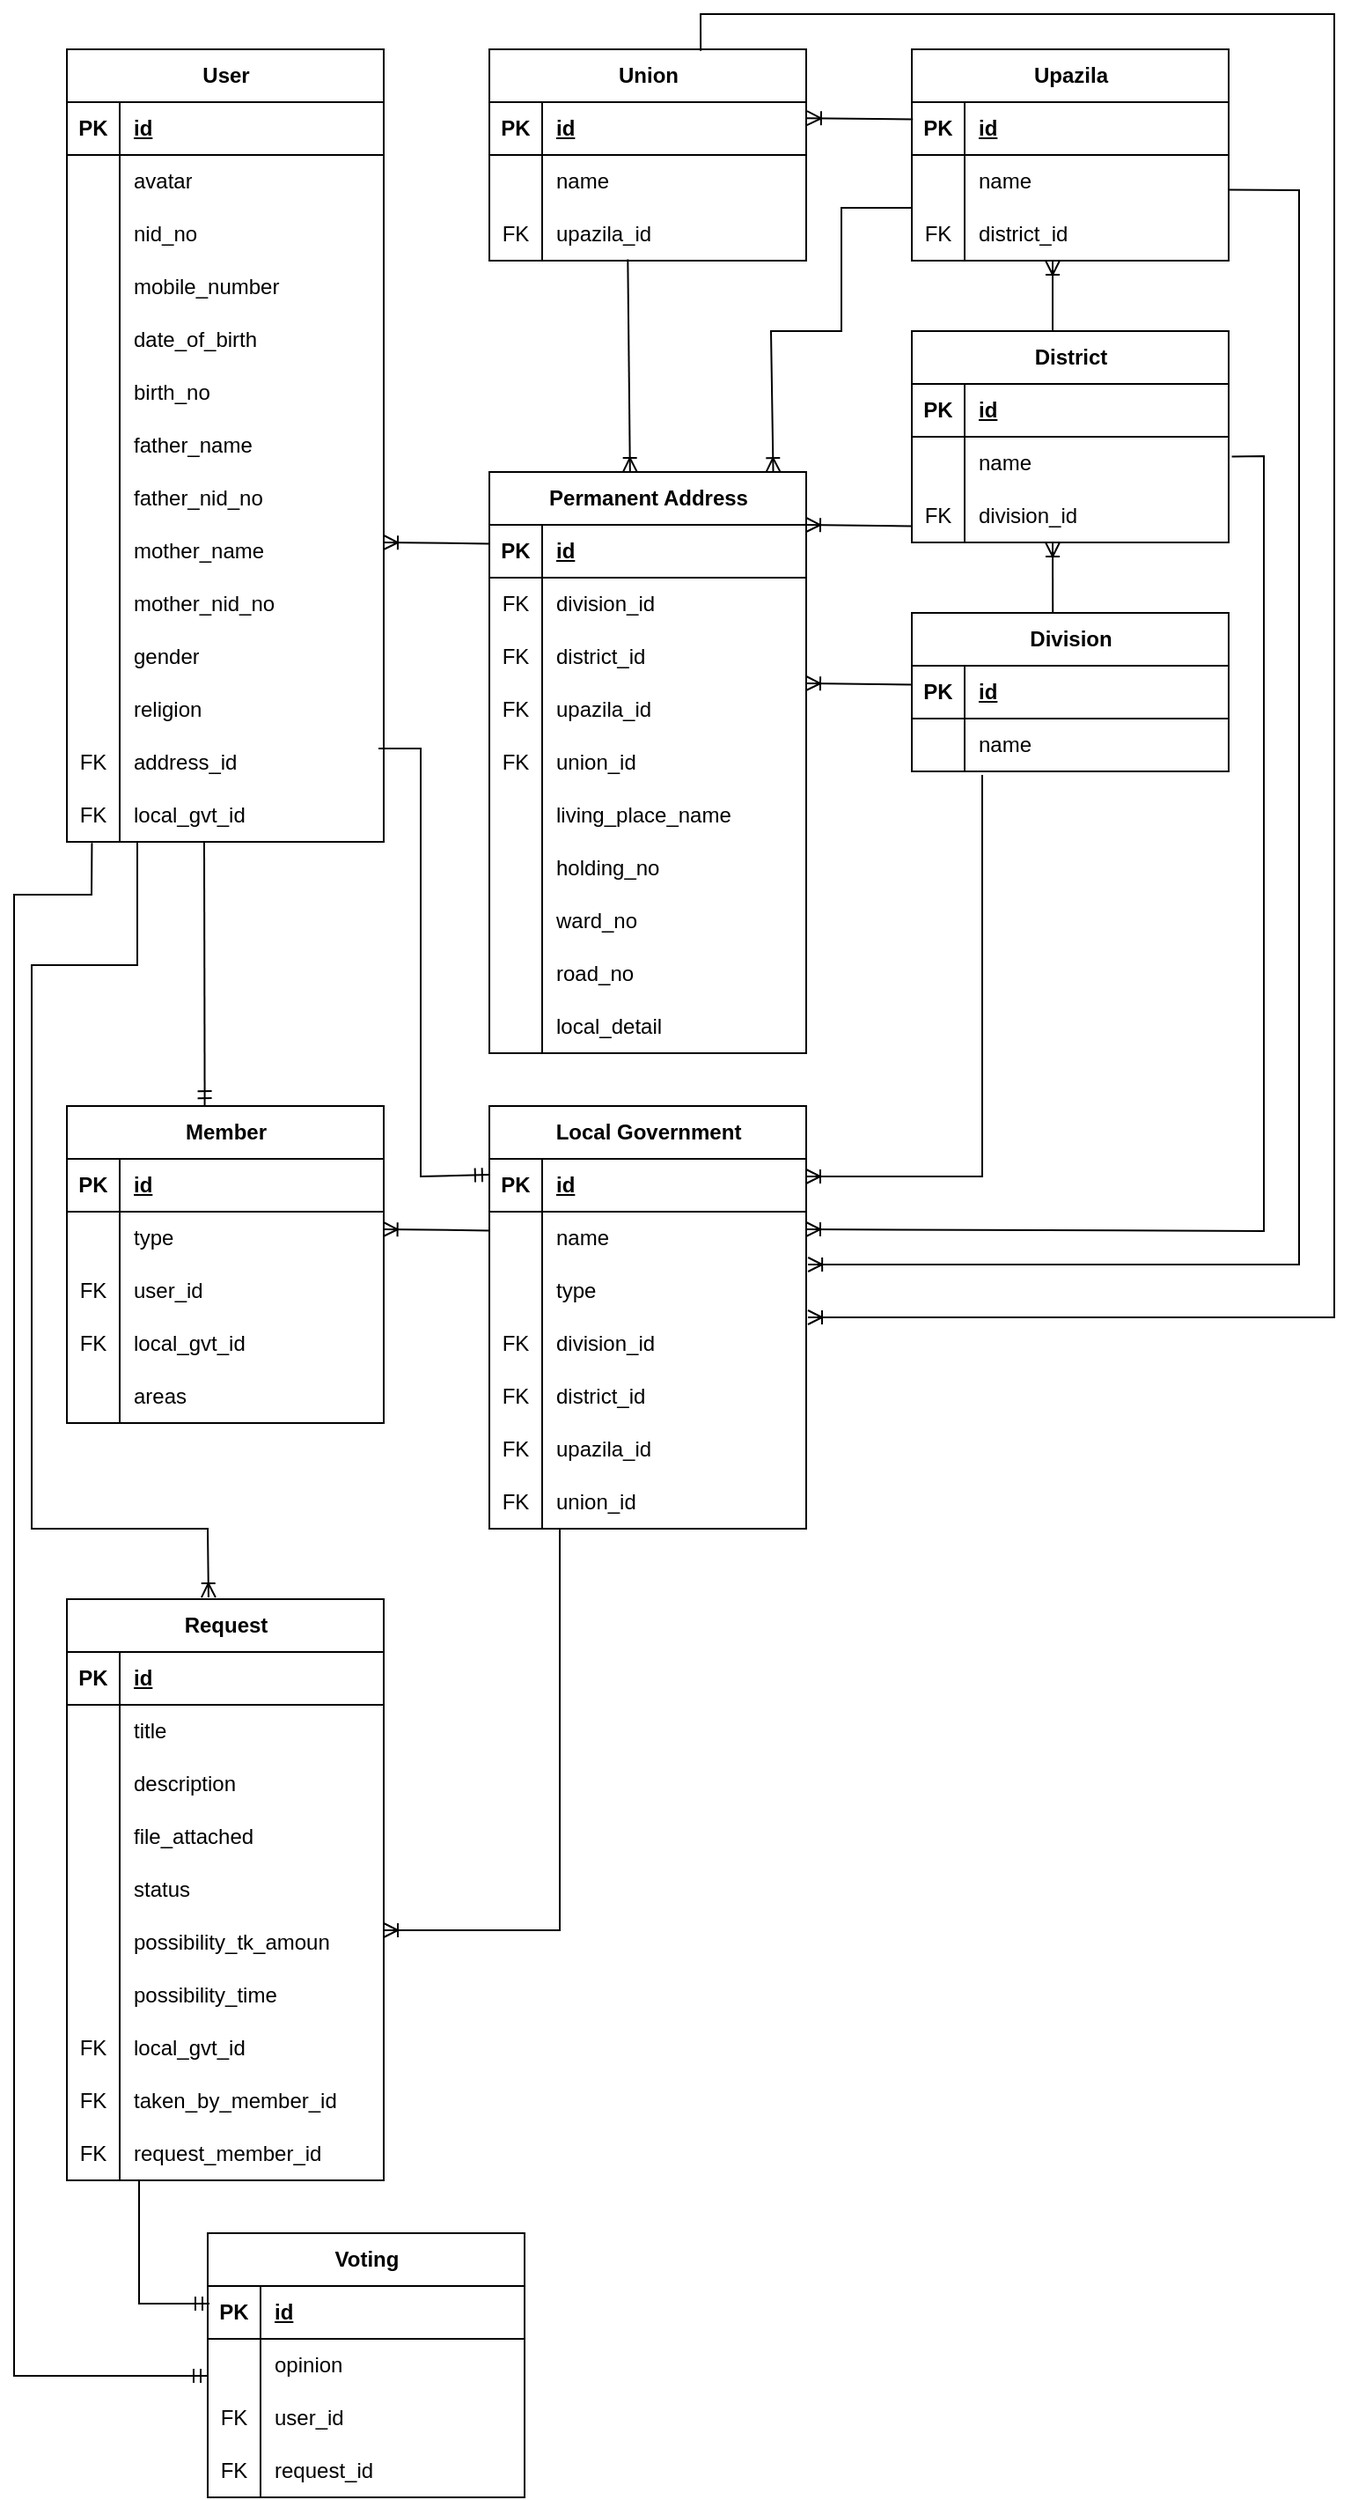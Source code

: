 <mxfile version="24.9.3">
  <diagram name="Page-1" id="YKvcJF5fi9QQZ7ooVLbj">
    <mxGraphModel dx="1141" dy="663" grid="1" gridSize="10" guides="1" tooltips="1" connect="1" arrows="1" fold="1" page="1" pageScale="1" pageWidth="850" pageHeight="1100" background="#ffffff" math="0" shadow="0">
      <root>
        <mxCell id="0" />
        <mxCell id="1" parent="0" />
        <mxCell id="wNXD95i3lHmaYT9WCzCg-38" value="Permanent Address" style="shape=table;startSize=30;container=1;collapsible=1;childLayout=tableLayout;fixedRows=1;rowLines=0;fontStyle=1;align=center;resizeLast=1;html=1;" parent="1" vertex="1">
          <mxGeometry x="280" y="280" width="180" height="330" as="geometry" />
        </mxCell>
        <mxCell id="wNXD95i3lHmaYT9WCzCg-39" value="" style="shape=tableRow;horizontal=0;startSize=0;swimlaneHead=0;swimlaneBody=0;fillColor=none;collapsible=0;dropTarget=0;points=[[0,0.5],[1,0.5]];portConstraint=eastwest;top=0;left=0;right=0;bottom=1;" parent="wNXD95i3lHmaYT9WCzCg-38" vertex="1">
          <mxGeometry y="30" width="180" height="30" as="geometry" />
        </mxCell>
        <mxCell id="wNXD95i3lHmaYT9WCzCg-40" value="PK" style="shape=partialRectangle;connectable=0;fillColor=none;top=0;left=0;bottom=0;right=0;fontStyle=1;overflow=hidden;whiteSpace=wrap;html=1;" parent="wNXD95i3lHmaYT9WCzCg-39" vertex="1">
          <mxGeometry width="30" height="30" as="geometry">
            <mxRectangle width="30" height="30" as="alternateBounds" />
          </mxGeometry>
        </mxCell>
        <mxCell id="wNXD95i3lHmaYT9WCzCg-41" value="id" style="shape=partialRectangle;connectable=0;fillColor=none;top=0;left=0;bottom=0;right=0;align=left;spacingLeft=6;fontStyle=5;overflow=hidden;whiteSpace=wrap;html=1;" parent="wNXD95i3lHmaYT9WCzCg-39" vertex="1">
          <mxGeometry x="30" width="150" height="30" as="geometry">
            <mxRectangle width="150" height="30" as="alternateBounds" />
          </mxGeometry>
        </mxCell>
        <mxCell id="jQF0Hwv6gslYJaV2tvYp-19" style="shape=tableRow;horizontal=0;startSize=0;swimlaneHead=0;swimlaneBody=0;fillColor=none;collapsible=0;dropTarget=0;points=[[0,0.5],[1,0.5]];portConstraint=eastwest;top=0;left=0;right=0;bottom=0;" parent="wNXD95i3lHmaYT9WCzCg-38" vertex="1">
          <mxGeometry y="60" width="180" height="30" as="geometry" />
        </mxCell>
        <mxCell id="jQF0Hwv6gslYJaV2tvYp-20" value="FK" style="shape=partialRectangle;connectable=0;fillColor=none;top=0;left=0;bottom=0;right=0;editable=1;overflow=hidden;whiteSpace=wrap;html=1;" parent="jQF0Hwv6gslYJaV2tvYp-19" vertex="1">
          <mxGeometry width="30" height="30" as="geometry">
            <mxRectangle width="30" height="30" as="alternateBounds" />
          </mxGeometry>
        </mxCell>
        <mxCell id="jQF0Hwv6gslYJaV2tvYp-21" value="division_id" style="shape=partialRectangle;connectable=0;fillColor=none;top=0;left=0;bottom=0;right=0;align=left;spacingLeft=6;overflow=hidden;whiteSpace=wrap;html=1;" parent="jQF0Hwv6gslYJaV2tvYp-19" vertex="1">
          <mxGeometry x="30" width="150" height="30" as="geometry">
            <mxRectangle width="150" height="30" as="alternateBounds" />
          </mxGeometry>
        </mxCell>
        <mxCell id="wNXD95i3lHmaYT9WCzCg-42" value="" style="shape=tableRow;horizontal=0;startSize=0;swimlaneHead=0;swimlaneBody=0;fillColor=none;collapsible=0;dropTarget=0;points=[[0,0.5],[1,0.5]];portConstraint=eastwest;top=0;left=0;right=0;bottom=0;" parent="wNXD95i3lHmaYT9WCzCg-38" vertex="1">
          <mxGeometry y="90" width="180" height="30" as="geometry" />
        </mxCell>
        <mxCell id="wNXD95i3lHmaYT9WCzCg-43" value="FK" style="shape=partialRectangle;connectable=0;fillColor=none;top=0;left=0;bottom=0;right=0;editable=1;overflow=hidden;whiteSpace=wrap;html=1;" parent="wNXD95i3lHmaYT9WCzCg-42" vertex="1">
          <mxGeometry width="30" height="30" as="geometry">
            <mxRectangle width="30" height="30" as="alternateBounds" />
          </mxGeometry>
        </mxCell>
        <mxCell id="wNXD95i3lHmaYT9WCzCg-44" value="district_id" style="shape=partialRectangle;connectable=0;fillColor=none;top=0;left=0;bottom=0;right=0;align=left;spacingLeft=6;overflow=hidden;whiteSpace=wrap;html=1;" parent="wNXD95i3lHmaYT9WCzCg-42" vertex="1">
          <mxGeometry x="30" width="150" height="30" as="geometry">
            <mxRectangle width="150" height="30" as="alternateBounds" />
          </mxGeometry>
        </mxCell>
        <mxCell id="wNXD95i3lHmaYT9WCzCg-103" style="shape=tableRow;horizontal=0;startSize=0;swimlaneHead=0;swimlaneBody=0;fillColor=none;collapsible=0;dropTarget=0;points=[[0,0.5],[1,0.5]];portConstraint=eastwest;top=0;left=0;right=0;bottom=0;" parent="wNXD95i3lHmaYT9WCzCg-38" vertex="1">
          <mxGeometry y="120" width="180" height="30" as="geometry" />
        </mxCell>
        <mxCell id="wNXD95i3lHmaYT9WCzCg-104" value="FK" style="shape=partialRectangle;connectable=0;fillColor=none;top=0;left=0;bottom=0;right=0;editable=1;overflow=hidden;whiteSpace=wrap;html=1;" parent="wNXD95i3lHmaYT9WCzCg-103" vertex="1">
          <mxGeometry width="30" height="30" as="geometry">
            <mxRectangle width="30" height="30" as="alternateBounds" />
          </mxGeometry>
        </mxCell>
        <mxCell id="wNXD95i3lHmaYT9WCzCg-105" value="upazila_id" style="shape=partialRectangle;connectable=0;fillColor=none;top=0;left=0;bottom=0;right=0;align=left;spacingLeft=6;overflow=hidden;whiteSpace=wrap;html=1;" parent="wNXD95i3lHmaYT9WCzCg-103" vertex="1">
          <mxGeometry x="30" width="150" height="30" as="geometry">
            <mxRectangle width="150" height="30" as="alternateBounds" />
          </mxGeometry>
        </mxCell>
        <mxCell id="wNXD95i3lHmaYT9WCzCg-45" value="" style="shape=tableRow;horizontal=0;startSize=0;swimlaneHead=0;swimlaneBody=0;fillColor=none;collapsible=0;dropTarget=0;points=[[0,0.5],[1,0.5]];portConstraint=eastwest;top=0;left=0;right=0;bottom=0;" parent="wNXD95i3lHmaYT9WCzCg-38" vertex="1">
          <mxGeometry y="150" width="180" height="30" as="geometry" />
        </mxCell>
        <mxCell id="wNXD95i3lHmaYT9WCzCg-46" value="FK" style="shape=partialRectangle;connectable=0;fillColor=none;top=0;left=0;bottom=0;right=0;editable=1;overflow=hidden;whiteSpace=wrap;html=1;" parent="wNXD95i3lHmaYT9WCzCg-45" vertex="1">
          <mxGeometry width="30" height="30" as="geometry">
            <mxRectangle width="30" height="30" as="alternateBounds" />
          </mxGeometry>
        </mxCell>
        <mxCell id="wNXD95i3lHmaYT9WCzCg-47" value="union_id" style="shape=partialRectangle;connectable=0;fillColor=none;top=0;left=0;bottom=0;right=0;align=left;spacingLeft=6;overflow=hidden;whiteSpace=wrap;html=1;" parent="wNXD95i3lHmaYT9WCzCg-45" vertex="1">
          <mxGeometry x="30" width="150" height="30" as="geometry">
            <mxRectangle width="150" height="30" as="alternateBounds" />
          </mxGeometry>
        </mxCell>
        <mxCell id="7QSSPDHs4hk8rv3yGahR-2" style="shape=tableRow;horizontal=0;startSize=0;swimlaneHead=0;swimlaneBody=0;fillColor=none;collapsible=0;dropTarget=0;points=[[0,0.5],[1,0.5]];portConstraint=eastwest;top=0;left=0;right=0;bottom=0;" parent="wNXD95i3lHmaYT9WCzCg-38" vertex="1">
          <mxGeometry y="180" width="180" height="30" as="geometry" />
        </mxCell>
        <mxCell id="7QSSPDHs4hk8rv3yGahR-3" value="" style="shape=partialRectangle;connectable=0;fillColor=none;top=0;left=0;bottom=0;right=0;editable=1;overflow=hidden;whiteSpace=wrap;html=1;" parent="7QSSPDHs4hk8rv3yGahR-2" vertex="1">
          <mxGeometry width="30" height="30" as="geometry">
            <mxRectangle width="30" height="30" as="alternateBounds" />
          </mxGeometry>
        </mxCell>
        <mxCell id="7QSSPDHs4hk8rv3yGahR-4" value="living_place_name" style="shape=partialRectangle;connectable=0;fillColor=none;top=0;left=0;bottom=0;right=0;align=left;spacingLeft=6;overflow=hidden;whiteSpace=wrap;html=1;" parent="7QSSPDHs4hk8rv3yGahR-2" vertex="1">
          <mxGeometry x="30" width="150" height="30" as="geometry">
            <mxRectangle width="150" height="30" as="alternateBounds" />
          </mxGeometry>
        </mxCell>
        <mxCell id="fznBRhh7SB_ry4n-A2qm-45" style="shape=tableRow;horizontal=0;startSize=0;swimlaneHead=0;swimlaneBody=0;fillColor=none;collapsible=0;dropTarget=0;points=[[0,0.5],[1,0.5]];portConstraint=eastwest;top=0;left=0;right=0;bottom=0;" parent="wNXD95i3lHmaYT9WCzCg-38" vertex="1">
          <mxGeometry y="210" width="180" height="30" as="geometry" />
        </mxCell>
        <mxCell id="fznBRhh7SB_ry4n-A2qm-46" style="shape=partialRectangle;connectable=0;fillColor=none;top=0;left=0;bottom=0;right=0;editable=1;overflow=hidden;whiteSpace=wrap;html=1;" parent="fznBRhh7SB_ry4n-A2qm-45" vertex="1">
          <mxGeometry width="30" height="30" as="geometry">
            <mxRectangle width="30" height="30" as="alternateBounds" />
          </mxGeometry>
        </mxCell>
        <mxCell id="fznBRhh7SB_ry4n-A2qm-47" value="holding_no" style="shape=partialRectangle;connectable=0;fillColor=none;top=0;left=0;bottom=0;right=0;align=left;spacingLeft=6;overflow=hidden;whiteSpace=wrap;html=1;" parent="fznBRhh7SB_ry4n-A2qm-45" vertex="1">
          <mxGeometry x="30" width="150" height="30" as="geometry">
            <mxRectangle width="150" height="30" as="alternateBounds" />
          </mxGeometry>
        </mxCell>
        <mxCell id="w0Fsco9kxKv9roq89v6r-71" style="shape=tableRow;horizontal=0;startSize=0;swimlaneHead=0;swimlaneBody=0;fillColor=none;collapsible=0;dropTarget=0;points=[[0,0.5],[1,0.5]];portConstraint=eastwest;top=0;left=0;right=0;bottom=0;" vertex="1" parent="wNXD95i3lHmaYT9WCzCg-38">
          <mxGeometry y="240" width="180" height="30" as="geometry" />
        </mxCell>
        <mxCell id="w0Fsco9kxKv9roq89v6r-72" style="shape=partialRectangle;connectable=0;fillColor=none;top=0;left=0;bottom=0;right=0;editable=1;overflow=hidden;whiteSpace=wrap;html=1;" vertex="1" parent="w0Fsco9kxKv9roq89v6r-71">
          <mxGeometry width="30" height="30" as="geometry">
            <mxRectangle width="30" height="30" as="alternateBounds" />
          </mxGeometry>
        </mxCell>
        <mxCell id="w0Fsco9kxKv9roq89v6r-73" value="ward_no" style="shape=partialRectangle;connectable=0;fillColor=none;top=0;left=0;bottom=0;right=0;align=left;spacingLeft=6;overflow=hidden;whiteSpace=wrap;html=1;" vertex="1" parent="w0Fsco9kxKv9roq89v6r-71">
          <mxGeometry x="30" width="150" height="30" as="geometry">
            <mxRectangle width="150" height="30" as="alternateBounds" />
          </mxGeometry>
        </mxCell>
        <mxCell id="w0Fsco9kxKv9roq89v6r-68" style="shape=tableRow;horizontal=0;startSize=0;swimlaneHead=0;swimlaneBody=0;fillColor=none;collapsible=0;dropTarget=0;points=[[0,0.5],[1,0.5]];portConstraint=eastwest;top=0;left=0;right=0;bottom=0;" vertex="1" parent="wNXD95i3lHmaYT9WCzCg-38">
          <mxGeometry y="270" width="180" height="30" as="geometry" />
        </mxCell>
        <mxCell id="w0Fsco9kxKv9roq89v6r-69" style="shape=partialRectangle;connectable=0;fillColor=none;top=0;left=0;bottom=0;right=0;editable=1;overflow=hidden;whiteSpace=wrap;html=1;" vertex="1" parent="w0Fsco9kxKv9roq89v6r-68">
          <mxGeometry width="30" height="30" as="geometry">
            <mxRectangle width="30" height="30" as="alternateBounds" />
          </mxGeometry>
        </mxCell>
        <mxCell id="w0Fsco9kxKv9roq89v6r-70" value="road_no" style="shape=partialRectangle;connectable=0;fillColor=none;top=0;left=0;bottom=0;right=0;align=left;spacingLeft=6;overflow=hidden;whiteSpace=wrap;html=1;" vertex="1" parent="w0Fsco9kxKv9roq89v6r-68">
          <mxGeometry x="30" width="150" height="30" as="geometry">
            <mxRectangle width="150" height="30" as="alternateBounds" />
          </mxGeometry>
        </mxCell>
        <mxCell id="w0Fsco9kxKv9roq89v6r-74" style="shape=tableRow;horizontal=0;startSize=0;swimlaneHead=0;swimlaneBody=0;fillColor=none;collapsible=0;dropTarget=0;points=[[0,0.5],[1,0.5]];portConstraint=eastwest;top=0;left=0;right=0;bottom=0;" vertex="1" parent="wNXD95i3lHmaYT9WCzCg-38">
          <mxGeometry y="300" width="180" height="30" as="geometry" />
        </mxCell>
        <mxCell id="w0Fsco9kxKv9roq89v6r-75" style="shape=partialRectangle;connectable=0;fillColor=none;top=0;left=0;bottom=0;right=0;editable=1;overflow=hidden;whiteSpace=wrap;html=1;" vertex="1" parent="w0Fsco9kxKv9roq89v6r-74">
          <mxGeometry width="30" height="30" as="geometry">
            <mxRectangle width="30" height="30" as="alternateBounds" />
          </mxGeometry>
        </mxCell>
        <mxCell id="w0Fsco9kxKv9roq89v6r-76" value="local_detail" style="shape=partialRectangle;connectable=0;fillColor=none;top=0;left=0;bottom=0;right=0;align=left;spacingLeft=6;overflow=hidden;whiteSpace=wrap;html=1;" vertex="1" parent="w0Fsco9kxKv9roq89v6r-74">
          <mxGeometry x="30" width="150" height="30" as="geometry">
            <mxRectangle width="150" height="30" as="alternateBounds" />
          </mxGeometry>
        </mxCell>
        <mxCell id="wNXD95i3lHmaYT9WCzCg-84" value="User" style="shape=table;startSize=30;container=1;collapsible=1;childLayout=tableLayout;fixedRows=1;rowLines=0;fontStyle=1;align=center;resizeLast=1;html=1;" parent="1" vertex="1">
          <mxGeometry x="40" y="40" width="180" height="450" as="geometry" />
        </mxCell>
        <mxCell id="wNXD95i3lHmaYT9WCzCg-85" value="" style="shape=tableRow;horizontal=0;startSize=0;swimlaneHead=0;swimlaneBody=0;fillColor=none;collapsible=0;dropTarget=0;points=[[0,0.5],[1,0.5]];portConstraint=eastwest;top=0;left=0;right=0;bottom=1;" parent="wNXD95i3lHmaYT9WCzCg-84" vertex="1">
          <mxGeometry y="30" width="180" height="30" as="geometry" />
        </mxCell>
        <mxCell id="wNXD95i3lHmaYT9WCzCg-86" value="PK" style="shape=partialRectangle;connectable=0;fillColor=none;top=0;left=0;bottom=0;right=0;fontStyle=1;overflow=hidden;whiteSpace=wrap;html=1;" parent="wNXD95i3lHmaYT9WCzCg-85" vertex="1">
          <mxGeometry width="30" height="30" as="geometry">
            <mxRectangle width="30" height="30" as="alternateBounds" />
          </mxGeometry>
        </mxCell>
        <mxCell id="wNXD95i3lHmaYT9WCzCg-87" value="id" style="shape=partialRectangle;connectable=0;fillColor=none;top=0;left=0;bottom=0;right=0;align=left;spacingLeft=6;fontStyle=5;overflow=hidden;whiteSpace=wrap;html=1;" parent="wNXD95i3lHmaYT9WCzCg-85" vertex="1">
          <mxGeometry x="30" width="150" height="30" as="geometry">
            <mxRectangle width="150" height="30" as="alternateBounds" />
          </mxGeometry>
        </mxCell>
        <mxCell id="fznBRhh7SB_ry4n-A2qm-13" style="shape=tableRow;horizontal=0;startSize=0;swimlaneHead=0;swimlaneBody=0;fillColor=none;collapsible=0;dropTarget=0;points=[[0,0.5],[1,0.5]];portConstraint=eastwest;top=0;left=0;right=0;bottom=0;" parent="wNXD95i3lHmaYT9WCzCg-84" vertex="1">
          <mxGeometry y="60" width="180" height="30" as="geometry" />
        </mxCell>
        <mxCell id="fznBRhh7SB_ry4n-A2qm-14" value="" style="shape=partialRectangle;connectable=0;fillColor=none;top=0;left=0;bottom=0;right=0;editable=1;overflow=hidden;whiteSpace=wrap;html=1;" parent="fznBRhh7SB_ry4n-A2qm-13" vertex="1">
          <mxGeometry width="30" height="30" as="geometry">
            <mxRectangle width="30" height="30" as="alternateBounds" />
          </mxGeometry>
        </mxCell>
        <mxCell id="fznBRhh7SB_ry4n-A2qm-15" value="avatar" style="shape=partialRectangle;connectable=0;fillColor=none;top=0;left=0;bottom=0;right=0;align=left;spacingLeft=6;overflow=hidden;whiteSpace=wrap;html=1;" parent="fznBRhh7SB_ry4n-A2qm-13" vertex="1">
          <mxGeometry x="30" width="150" height="30" as="geometry">
            <mxRectangle width="150" height="30" as="alternateBounds" />
          </mxGeometry>
        </mxCell>
        <mxCell id="fznBRhh7SB_ry4n-A2qm-10" style="shape=tableRow;horizontal=0;startSize=0;swimlaneHead=0;swimlaneBody=0;fillColor=none;collapsible=0;dropTarget=0;points=[[0,0.5],[1,0.5]];portConstraint=eastwest;top=0;left=0;right=0;bottom=0;" parent="wNXD95i3lHmaYT9WCzCg-84" vertex="1">
          <mxGeometry y="90" width="180" height="30" as="geometry" />
        </mxCell>
        <mxCell id="fznBRhh7SB_ry4n-A2qm-11" style="shape=partialRectangle;connectable=0;fillColor=none;top=0;left=0;bottom=0;right=0;editable=1;overflow=hidden;whiteSpace=wrap;html=1;" parent="fznBRhh7SB_ry4n-A2qm-10" vertex="1">
          <mxGeometry width="30" height="30" as="geometry">
            <mxRectangle width="30" height="30" as="alternateBounds" />
          </mxGeometry>
        </mxCell>
        <mxCell id="fznBRhh7SB_ry4n-A2qm-12" value="nid_no" style="shape=partialRectangle;connectable=0;fillColor=none;top=0;left=0;bottom=0;right=0;align=left;spacingLeft=6;overflow=hidden;whiteSpace=wrap;html=1;" parent="fznBRhh7SB_ry4n-A2qm-10" vertex="1">
          <mxGeometry x="30" width="150" height="30" as="geometry">
            <mxRectangle width="150" height="30" as="alternateBounds" />
          </mxGeometry>
        </mxCell>
        <mxCell id="fznBRhh7SB_ry4n-A2qm-16" style="shape=tableRow;horizontal=0;startSize=0;swimlaneHead=0;swimlaneBody=0;fillColor=none;collapsible=0;dropTarget=0;points=[[0,0.5],[1,0.5]];portConstraint=eastwest;top=0;left=0;right=0;bottom=0;" parent="wNXD95i3lHmaYT9WCzCg-84" vertex="1">
          <mxGeometry y="120" width="180" height="30" as="geometry" />
        </mxCell>
        <mxCell id="fznBRhh7SB_ry4n-A2qm-17" style="shape=partialRectangle;connectable=0;fillColor=none;top=0;left=0;bottom=0;right=0;editable=1;overflow=hidden;whiteSpace=wrap;html=1;" parent="fznBRhh7SB_ry4n-A2qm-16" vertex="1">
          <mxGeometry width="30" height="30" as="geometry">
            <mxRectangle width="30" height="30" as="alternateBounds" />
          </mxGeometry>
        </mxCell>
        <mxCell id="fznBRhh7SB_ry4n-A2qm-18" value="mobile_number" style="shape=partialRectangle;connectable=0;fillColor=none;top=0;left=0;bottom=0;right=0;align=left;spacingLeft=6;overflow=hidden;whiteSpace=wrap;html=1;" parent="fznBRhh7SB_ry4n-A2qm-16" vertex="1">
          <mxGeometry x="30" width="150" height="30" as="geometry">
            <mxRectangle width="150" height="30" as="alternateBounds" />
          </mxGeometry>
        </mxCell>
        <mxCell id="fznBRhh7SB_ry4n-A2qm-19" style="shape=tableRow;horizontal=0;startSize=0;swimlaneHead=0;swimlaneBody=0;fillColor=none;collapsible=0;dropTarget=0;points=[[0,0.5],[1,0.5]];portConstraint=eastwest;top=0;left=0;right=0;bottom=0;" parent="wNXD95i3lHmaYT9WCzCg-84" vertex="1">
          <mxGeometry y="150" width="180" height="30" as="geometry" />
        </mxCell>
        <mxCell id="fznBRhh7SB_ry4n-A2qm-20" style="shape=partialRectangle;connectable=0;fillColor=none;top=0;left=0;bottom=0;right=0;editable=1;overflow=hidden;whiteSpace=wrap;html=1;" parent="fznBRhh7SB_ry4n-A2qm-19" vertex="1">
          <mxGeometry width="30" height="30" as="geometry">
            <mxRectangle width="30" height="30" as="alternateBounds" />
          </mxGeometry>
        </mxCell>
        <mxCell id="fznBRhh7SB_ry4n-A2qm-21" value="date_of_birth" style="shape=partialRectangle;connectable=0;fillColor=none;top=0;left=0;bottom=0;right=0;align=left;spacingLeft=6;overflow=hidden;whiteSpace=wrap;html=1;" parent="fznBRhh7SB_ry4n-A2qm-19" vertex="1">
          <mxGeometry x="30" width="150" height="30" as="geometry">
            <mxRectangle width="150" height="30" as="alternateBounds" />
          </mxGeometry>
        </mxCell>
        <mxCell id="jQF0Hwv6gslYJaV2tvYp-1" style="shape=tableRow;horizontal=0;startSize=0;swimlaneHead=0;swimlaneBody=0;fillColor=none;collapsible=0;dropTarget=0;points=[[0,0.5],[1,0.5]];portConstraint=eastwest;top=0;left=0;right=0;bottom=0;" parent="wNXD95i3lHmaYT9WCzCg-84" vertex="1">
          <mxGeometry y="180" width="180" height="30" as="geometry" />
        </mxCell>
        <mxCell id="jQF0Hwv6gslYJaV2tvYp-2" style="shape=partialRectangle;connectable=0;fillColor=none;top=0;left=0;bottom=0;right=0;editable=1;overflow=hidden;whiteSpace=wrap;html=1;" parent="jQF0Hwv6gslYJaV2tvYp-1" vertex="1">
          <mxGeometry width="30" height="30" as="geometry">
            <mxRectangle width="30" height="30" as="alternateBounds" />
          </mxGeometry>
        </mxCell>
        <mxCell id="jQF0Hwv6gslYJaV2tvYp-3" value="birth_no" style="shape=partialRectangle;connectable=0;fillColor=none;top=0;left=0;bottom=0;right=0;align=left;spacingLeft=6;overflow=hidden;whiteSpace=wrap;html=1;" parent="jQF0Hwv6gslYJaV2tvYp-1" vertex="1">
          <mxGeometry x="30" width="150" height="30" as="geometry">
            <mxRectangle width="150" height="30" as="alternateBounds" />
          </mxGeometry>
        </mxCell>
        <mxCell id="bZV4yJdC8mqFJpUoF8v4-10" style="shape=tableRow;horizontal=0;startSize=0;swimlaneHead=0;swimlaneBody=0;fillColor=none;collapsible=0;dropTarget=0;points=[[0,0.5],[1,0.5]];portConstraint=eastwest;top=0;left=0;right=0;bottom=0;" parent="wNXD95i3lHmaYT9WCzCg-84" vertex="1">
          <mxGeometry y="210" width="180" height="30" as="geometry" />
        </mxCell>
        <mxCell id="bZV4yJdC8mqFJpUoF8v4-11" style="shape=partialRectangle;connectable=0;fillColor=none;top=0;left=0;bottom=0;right=0;editable=1;overflow=hidden;whiteSpace=wrap;html=1;" parent="bZV4yJdC8mqFJpUoF8v4-10" vertex="1">
          <mxGeometry width="30" height="30" as="geometry">
            <mxRectangle width="30" height="30" as="alternateBounds" />
          </mxGeometry>
        </mxCell>
        <mxCell id="bZV4yJdC8mqFJpUoF8v4-12" value="father_name" style="shape=partialRectangle;connectable=0;fillColor=none;top=0;left=0;bottom=0;right=0;align=left;spacingLeft=6;overflow=hidden;whiteSpace=wrap;html=1;" parent="bZV4yJdC8mqFJpUoF8v4-10" vertex="1">
          <mxGeometry x="30" width="150" height="30" as="geometry">
            <mxRectangle width="150" height="30" as="alternateBounds" />
          </mxGeometry>
        </mxCell>
        <mxCell id="bZV4yJdC8mqFJpUoF8v4-7" style="shape=tableRow;horizontal=0;startSize=0;swimlaneHead=0;swimlaneBody=0;fillColor=none;collapsible=0;dropTarget=0;points=[[0,0.5],[1,0.5]];portConstraint=eastwest;top=0;left=0;right=0;bottom=0;" parent="wNXD95i3lHmaYT9WCzCg-84" vertex="1">
          <mxGeometry y="240" width="180" height="30" as="geometry" />
        </mxCell>
        <mxCell id="bZV4yJdC8mqFJpUoF8v4-8" style="shape=partialRectangle;connectable=0;fillColor=none;top=0;left=0;bottom=0;right=0;editable=1;overflow=hidden;whiteSpace=wrap;html=1;" parent="bZV4yJdC8mqFJpUoF8v4-7" vertex="1">
          <mxGeometry width="30" height="30" as="geometry">
            <mxRectangle width="30" height="30" as="alternateBounds" />
          </mxGeometry>
        </mxCell>
        <mxCell id="bZV4yJdC8mqFJpUoF8v4-9" value="father_nid_no" style="shape=partialRectangle;connectable=0;fillColor=none;top=0;left=0;bottom=0;right=0;align=left;spacingLeft=6;overflow=hidden;whiteSpace=wrap;html=1;" parent="bZV4yJdC8mqFJpUoF8v4-7" vertex="1">
          <mxGeometry x="30" width="150" height="30" as="geometry">
            <mxRectangle width="150" height="30" as="alternateBounds" />
          </mxGeometry>
        </mxCell>
        <mxCell id="bZV4yJdC8mqFJpUoF8v4-4" style="shape=tableRow;horizontal=0;startSize=0;swimlaneHead=0;swimlaneBody=0;fillColor=none;collapsible=0;dropTarget=0;points=[[0,0.5],[1,0.5]];portConstraint=eastwest;top=0;left=0;right=0;bottom=0;" parent="wNXD95i3lHmaYT9WCzCg-84" vertex="1">
          <mxGeometry y="270" width="180" height="30" as="geometry" />
        </mxCell>
        <mxCell id="bZV4yJdC8mqFJpUoF8v4-5" style="shape=partialRectangle;connectable=0;fillColor=none;top=0;left=0;bottom=0;right=0;editable=1;overflow=hidden;whiteSpace=wrap;html=1;" parent="bZV4yJdC8mqFJpUoF8v4-4" vertex="1">
          <mxGeometry width="30" height="30" as="geometry">
            <mxRectangle width="30" height="30" as="alternateBounds" />
          </mxGeometry>
        </mxCell>
        <mxCell id="bZV4yJdC8mqFJpUoF8v4-6" value="mother_name" style="shape=partialRectangle;connectable=0;fillColor=none;top=0;left=0;bottom=0;right=0;align=left;spacingLeft=6;overflow=hidden;whiteSpace=wrap;html=1;" parent="bZV4yJdC8mqFJpUoF8v4-4" vertex="1">
          <mxGeometry x="30" width="150" height="30" as="geometry">
            <mxRectangle width="150" height="30" as="alternateBounds" />
          </mxGeometry>
        </mxCell>
        <mxCell id="bZV4yJdC8mqFJpUoF8v4-1" style="shape=tableRow;horizontal=0;startSize=0;swimlaneHead=0;swimlaneBody=0;fillColor=none;collapsible=0;dropTarget=0;points=[[0,0.5],[1,0.5]];portConstraint=eastwest;top=0;left=0;right=0;bottom=0;" parent="wNXD95i3lHmaYT9WCzCg-84" vertex="1">
          <mxGeometry y="300" width="180" height="30" as="geometry" />
        </mxCell>
        <mxCell id="bZV4yJdC8mqFJpUoF8v4-2" style="shape=partialRectangle;connectable=0;fillColor=none;top=0;left=0;bottom=0;right=0;editable=1;overflow=hidden;whiteSpace=wrap;html=1;" parent="bZV4yJdC8mqFJpUoF8v4-1" vertex="1">
          <mxGeometry width="30" height="30" as="geometry">
            <mxRectangle width="30" height="30" as="alternateBounds" />
          </mxGeometry>
        </mxCell>
        <mxCell id="bZV4yJdC8mqFJpUoF8v4-3" value="mother_nid_no" style="shape=partialRectangle;connectable=0;fillColor=none;top=0;left=0;bottom=0;right=0;align=left;spacingLeft=6;overflow=hidden;whiteSpace=wrap;html=1;" parent="bZV4yJdC8mqFJpUoF8v4-1" vertex="1">
          <mxGeometry x="30" width="150" height="30" as="geometry">
            <mxRectangle width="150" height="30" as="alternateBounds" />
          </mxGeometry>
        </mxCell>
        <mxCell id="w0Fsco9kxKv9roq89v6r-122" style="shape=tableRow;horizontal=0;startSize=0;swimlaneHead=0;swimlaneBody=0;fillColor=none;collapsible=0;dropTarget=0;points=[[0,0.5],[1,0.5]];portConstraint=eastwest;top=0;left=0;right=0;bottom=0;" vertex="1" parent="wNXD95i3lHmaYT9WCzCg-84">
          <mxGeometry y="330" width="180" height="30" as="geometry" />
        </mxCell>
        <mxCell id="w0Fsco9kxKv9roq89v6r-123" style="shape=partialRectangle;connectable=0;fillColor=none;top=0;left=0;bottom=0;right=0;editable=1;overflow=hidden;whiteSpace=wrap;html=1;" vertex="1" parent="w0Fsco9kxKv9roq89v6r-122">
          <mxGeometry width="30" height="30" as="geometry">
            <mxRectangle width="30" height="30" as="alternateBounds" />
          </mxGeometry>
        </mxCell>
        <mxCell id="w0Fsco9kxKv9roq89v6r-124" value="gender" style="shape=partialRectangle;connectable=0;fillColor=none;top=0;left=0;bottom=0;right=0;align=left;spacingLeft=6;overflow=hidden;whiteSpace=wrap;html=1;" vertex="1" parent="w0Fsco9kxKv9roq89v6r-122">
          <mxGeometry x="30" width="150" height="30" as="geometry">
            <mxRectangle width="150" height="30" as="alternateBounds" />
          </mxGeometry>
        </mxCell>
        <mxCell id="w0Fsco9kxKv9roq89v6r-119" style="shape=tableRow;horizontal=0;startSize=0;swimlaneHead=0;swimlaneBody=0;fillColor=none;collapsible=0;dropTarget=0;points=[[0,0.5],[1,0.5]];portConstraint=eastwest;top=0;left=0;right=0;bottom=0;" vertex="1" parent="wNXD95i3lHmaYT9WCzCg-84">
          <mxGeometry y="360" width="180" height="30" as="geometry" />
        </mxCell>
        <mxCell id="w0Fsco9kxKv9roq89v6r-120" style="shape=partialRectangle;connectable=0;fillColor=none;top=0;left=0;bottom=0;right=0;editable=1;overflow=hidden;whiteSpace=wrap;html=1;" vertex="1" parent="w0Fsco9kxKv9roq89v6r-119">
          <mxGeometry width="30" height="30" as="geometry">
            <mxRectangle width="30" height="30" as="alternateBounds" />
          </mxGeometry>
        </mxCell>
        <mxCell id="w0Fsco9kxKv9roq89v6r-121" value="religion" style="shape=partialRectangle;connectable=0;fillColor=none;top=0;left=0;bottom=0;right=0;align=left;spacingLeft=6;overflow=hidden;whiteSpace=wrap;html=1;" vertex="1" parent="w0Fsco9kxKv9roq89v6r-119">
          <mxGeometry x="30" width="150" height="30" as="geometry">
            <mxRectangle width="150" height="30" as="alternateBounds" />
          </mxGeometry>
        </mxCell>
        <mxCell id="w0Fsco9kxKv9roq89v6r-116" style="shape=tableRow;horizontal=0;startSize=0;swimlaneHead=0;swimlaneBody=0;fillColor=none;collapsible=0;dropTarget=0;points=[[0,0.5],[1,0.5]];portConstraint=eastwest;top=0;left=0;right=0;bottom=0;" vertex="1" parent="wNXD95i3lHmaYT9WCzCg-84">
          <mxGeometry y="390" width="180" height="30" as="geometry" />
        </mxCell>
        <mxCell id="w0Fsco9kxKv9roq89v6r-117" value="FK" style="shape=partialRectangle;connectable=0;fillColor=none;top=0;left=0;bottom=0;right=0;editable=1;overflow=hidden;whiteSpace=wrap;html=1;" vertex="1" parent="w0Fsco9kxKv9roq89v6r-116">
          <mxGeometry width="30" height="30" as="geometry">
            <mxRectangle width="30" height="30" as="alternateBounds" />
          </mxGeometry>
        </mxCell>
        <mxCell id="w0Fsco9kxKv9roq89v6r-118" value="address_id" style="shape=partialRectangle;connectable=0;fillColor=none;top=0;left=0;bottom=0;right=0;align=left;spacingLeft=6;overflow=hidden;whiteSpace=wrap;html=1;" vertex="1" parent="w0Fsco9kxKv9roq89v6r-116">
          <mxGeometry x="30" width="150" height="30" as="geometry">
            <mxRectangle width="150" height="30" as="alternateBounds" />
          </mxGeometry>
        </mxCell>
        <mxCell id="w0Fsco9kxKv9roq89v6r-231" style="shape=tableRow;horizontal=0;startSize=0;swimlaneHead=0;swimlaneBody=0;fillColor=none;collapsible=0;dropTarget=0;points=[[0,0.5],[1,0.5]];portConstraint=eastwest;top=0;left=0;right=0;bottom=0;" vertex="1" parent="wNXD95i3lHmaYT9WCzCg-84">
          <mxGeometry y="420" width="180" height="30" as="geometry" />
        </mxCell>
        <mxCell id="w0Fsco9kxKv9roq89v6r-232" value="FK" style="shape=partialRectangle;connectable=0;fillColor=none;top=0;left=0;bottom=0;right=0;editable=1;overflow=hidden;whiteSpace=wrap;html=1;" vertex="1" parent="w0Fsco9kxKv9roq89v6r-231">
          <mxGeometry width="30" height="30" as="geometry">
            <mxRectangle width="30" height="30" as="alternateBounds" />
          </mxGeometry>
        </mxCell>
        <mxCell id="w0Fsco9kxKv9roq89v6r-233" value="local_gvt_id" style="shape=partialRectangle;connectable=0;fillColor=none;top=0;left=0;bottom=0;right=0;align=left;spacingLeft=6;overflow=hidden;whiteSpace=wrap;html=1;" vertex="1" parent="w0Fsco9kxKv9roq89v6r-231">
          <mxGeometry x="30" width="150" height="30" as="geometry">
            <mxRectangle width="150" height="30" as="alternateBounds" />
          </mxGeometry>
        </mxCell>
        <mxCell id="w0Fsco9kxKv9roq89v6r-1" value="Upazila" style="shape=table;startSize=30;container=1;collapsible=1;childLayout=tableLayout;fixedRows=1;rowLines=0;fontStyle=1;align=center;resizeLast=1;html=1;" vertex="1" parent="1">
          <mxGeometry x="520" y="40" width="180" height="120" as="geometry" />
        </mxCell>
        <mxCell id="w0Fsco9kxKv9roq89v6r-2" value="" style="shape=tableRow;horizontal=0;startSize=0;swimlaneHead=0;swimlaneBody=0;fillColor=none;collapsible=0;dropTarget=0;points=[[0,0.5],[1,0.5]];portConstraint=eastwest;top=0;left=0;right=0;bottom=1;" vertex="1" parent="w0Fsco9kxKv9roq89v6r-1">
          <mxGeometry y="30" width="180" height="30" as="geometry" />
        </mxCell>
        <mxCell id="w0Fsco9kxKv9roq89v6r-3" value="PK" style="shape=partialRectangle;connectable=0;fillColor=none;top=0;left=0;bottom=0;right=0;fontStyle=1;overflow=hidden;whiteSpace=wrap;html=1;" vertex="1" parent="w0Fsco9kxKv9roq89v6r-2">
          <mxGeometry width="30" height="30" as="geometry">
            <mxRectangle width="30" height="30" as="alternateBounds" />
          </mxGeometry>
        </mxCell>
        <mxCell id="w0Fsco9kxKv9roq89v6r-4" value="id" style="shape=partialRectangle;connectable=0;fillColor=none;top=0;left=0;bottom=0;right=0;align=left;spacingLeft=6;fontStyle=5;overflow=hidden;whiteSpace=wrap;html=1;" vertex="1" parent="w0Fsco9kxKv9roq89v6r-2">
          <mxGeometry x="30" width="150" height="30" as="geometry">
            <mxRectangle width="150" height="30" as="alternateBounds" />
          </mxGeometry>
        </mxCell>
        <mxCell id="w0Fsco9kxKv9roq89v6r-8" value="" style="shape=tableRow;horizontal=0;startSize=0;swimlaneHead=0;swimlaneBody=0;fillColor=none;collapsible=0;dropTarget=0;points=[[0,0.5],[1,0.5]];portConstraint=eastwest;top=0;left=0;right=0;bottom=0;" vertex="1" parent="w0Fsco9kxKv9roq89v6r-1">
          <mxGeometry y="60" width="180" height="30" as="geometry" />
        </mxCell>
        <mxCell id="w0Fsco9kxKv9roq89v6r-9" value="" style="shape=partialRectangle;connectable=0;fillColor=none;top=0;left=0;bottom=0;right=0;editable=1;overflow=hidden;whiteSpace=wrap;html=1;" vertex="1" parent="w0Fsco9kxKv9roq89v6r-8">
          <mxGeometry width="30" height="30" as="geometry">
            <mxRectangle width="30" height="30" as="alternateBounds" />
          </mxGeometry>
        </mxCell>
        <mxCell id="w0Fsco9kxKv9roq89v6r-10" value="name" style="shape=partialRectangle;connectable=0;fillColor=none;top=0;left=0;bottom=0;right=0;align=left;spacingLeft=6;overflow=hidden;whiteSpace=wrap;html=1;" vertex="1" parent="w0Fsco9kxKv9roq89v6r-8">
          <mxGeometry x="30" width="150" height="30" as="geometry">
            <mxRectangle width="150" height="30" as="alternateBounds" />
          </mxGeometry>
        </mxCell>
        <mxCell id="w0Fsco9kxKv9roq89v6r-14" value="" style="shape=tableRow;horizontal=0;startSize=0;swimlaneHead=0;swimlaneBody=0;fillColor=none;collapsible=0;dropTarget=0;points=[[0,0.5],[1,0.5]];portConstraint=eastwest;top=0;left=0;right=0;bottom=0;" vertex="1" parent="w0Fsco9kxKv9roq89v6r-1">
          <mxGeometry y="90" width="180" height="30" as="geometry" />
        </mxCell>
        <mxCell id="w0Fsco9kxKv9roq89v6r-15" value="FK" style="shape=partialRectangle;connectable=0;fillColor=none;top=0;left=0;bottom=0;right=0;editable=1;overflow=hidden;whiteSpace=wrap;html=1;" vertex="1" parent="w0Fsco9kxKv9roq89v6r-14">
          <mxGeometry width="30" height="30" as="geometry">
            <mxRectangle width="30" height="30" as="alternateBounds" />
          </mxGeometry>
        </mxCell>
        <mxCell id="w0Fsco9kxKv9roq89v6r-16" value="district_id" style="shape=partialRectangle;connectable=0;fillColor=none;top=0;left=0;bottom=0;right=0;align=left;spacingLeft=6;overflow=hidden;whiteSpace=wrap;html=1;" vertex="1" parent="w0Fsco9kxKv9roq89v6r-14">
          <mxGeometry x="30" width="150" height="30" as="geometry">
            <mxRectangle width="150" height="30" as="alternateBounds" />
          </mxGeometry>
        </mxCell>
        <mxCell id="w0Fsco9kxKv9roq89v6r-77" value="Union" style="shape=table;startSize=30;container=1;collapsible=1;childLayout=tableLayout;fixedRows=1;rowLines=0;fontStyle=1;align=center;resizeLast=1;html=1;" vertex="1" parent="1">
          <mxGeometry x="280" y="40" width="180" height="120" as="geometry" />
        </mxCell>
        <mxCell id="w0Fsco9kxKv9roq89v6r-78" value="" style="shape=tableRow;horizontal=0;startSize=0;swimlaneHead=0;swimlaneBody=0;fillColor=none;collapsible=0;dropTarget=0;points=[[0,0.5],[1,0.5]];portConstraint=eastwest;top=0;left=0;right=0;bottom=1;" vertex="1" parent="w0Fsco9kxKv9roq89v6r-77">
          <mxGeometry y="30" width="180" height="30" as="geometry" />
        </mxCell>
        <mxCell id="w0Fsco9kxKv9roq89v6r-79" value="PK" style="shape=partialRectangle;connectable=0;fillColor=none;top=0;left=0;bottom=0;right=0;fontStyle=1;overflow=hidden;whiteSpace=wrap;html=1;" vertex="1" parent="w0Fsco9kxKv9roq89v6r-78">
          <mxGeometry width="30" height="30" as="geometry">
            <mxRectangle width="30" height="30" as="alternateBounds" />
          </mxGeometry>
        </mxCell>
        <mxCell id="w0Fsco9kxKv9roq89v6r-80" value="id" style="shape=partialRectangle;connectable=0;fillColor=none;top=0;left=0;bottom=0;right=0;align=left;spacingLeft=6;fontStyle=5;overflow=hidden;whiteSpace=wrap;html=1;" vertex="1" parent="w0Fsco9kxKv9roq89v6r-78">
          <mxGeometry x="30" width="150" height="30" as="geometry">
            <mxRectangle width="150" height="30" as="alternateBounds" />
          </mxGeometry>
        </mxCell>
        <mxCell id="w0Fsco9kxKv9roq89v6r-81" value="" style="shape=tableRow;horizontal=0;startSize=0;swimlaneHead=0;swimlaneBody=0;fillColor=none;collapsible=0;dropTarget=0;points=[[0,0.5],[1,0.5]];portConstraint=eastwest;top=0;left=0;right=0;bottom=0;" vertex="1" parent="w0Fsco9kxKv9roq89v6r-77">
          <mxGeometry y="60" width="180" height="30" as="geometry" />
        </mxCell>
        <mxCell id="w0Fsco9kxKv9roq89v6r-82" value="" style="shape=partialRectangle;connectable=0;fillColor=none;top=0;left=0;bottom=0;right=0;editable=1;overflow=hidden;whiteSpace=wrap;html=1;" vertex="1" parent="w0Fsco9kxKv9roq89v6r-81">
          <mxGeometry width="30" height="30" as="geometry">
            <mxRectangle width="30" height="30" as="alternateBounds" />
          </mxGeometry>
        </mxCell>
        <mxCell id="w0Fsco9kxKv9roq89v6r-83" value="name" style="shape=partialRectangle;connectable=0;fillColor=none;top=0;left=0;bottom=0;right=0;align=left;spacingLeft=6;overflow=hidden;whiteSpace=wrap;html=1;" vertex="1" parent="w0Fsco9kxKv9roq89v6r-81">
          <mxGeometry x="30" width="150" height="30" as="geometry">
            <mxRectangle width="150" height="30" as="alternateBounds" />
          </mxGeometry>
        </mxCell>
        <mxCell id="w0Fsco9kxKv9roq89v6r-84" value="" style="shape=tableRow;horizontal=0;startSize=0;swimlaneHead=0;swimlaneBody=0;fillColor=none;collapsible=0;dropTarget=0;points=[[0,0.5],[1,0.5]];portConstraint=eastwest;top=0;left=0;right=0;bottom=0;" vertex="1" parent="w0Fsco9kxKv9roq89v6r-77">
          <mxGeometry y="90" width="180" height="30" as="geometry" />
        </mxCell>
        <mxCell id="w0Fsco9kxKv9roq89v6r-85" value="FK" style="shape=partialRectangle;connectable=0;fillColor=none;top=0;left=0;bottom=0;right=0;editable=1;overflow=hidden;whiteSpace=wrap;html=1;" vertex="1" parent="w0Fsco9kxKv9roq89v6r-84">
          <mxGeometry width="30" height="30" as="geometry">
            <mxRectangle width="30" height="30" as="alternateBounds" />
          </mxGeometry>
        </mxCell>
        <mxCell id="w0Fsco9kxKv9roq89v6r-86" value="upazila_id" style="shape=partialRectangle;connectable=0;fillColor=none;top=0;left=0;bottom=0;right=0;align=left;spacingLeft=6;overflow=hidden;whiteSpace=wrap;html=1;" vertex="1" parent="w0Fsco9kxKv9roq89v6r-84">
          <mxGeometry x="30" width="150" height="30" as="geometry">
            <mxRectangle width="150" height="30" as="alternateBounds" />
          </mxGeometry>
        </mxCell>
        <mxCell id="w0Fsco9kxKv9roq89v6r-87" value="District" style="shape=table;startSize=30;container=1;collapsible=1;childLayout=tableLayout;fixedRows=1;rowLines=0;fontStyle=1;align=center;resizeLast=1;html=1;" vertex="1" parent="1">
          <mxGeometry x="520" y="200" width="180" height="120" as="geometry" />
        </mxCell>
        <mxCell id="w0Fsco9kxKv9roq89v6r-88" value="" style="shape=tableRow;horizontal=0;startSize=0;swimlaneHead=0;swimlaneBody=0;fillColor=none;collapsible=0;dropTarget=0;points=[[0,0.5],[1,0.5]];portConstraint=eastwest;top=0;left=0;right=0;bottom=1;" vertex="1" parent="w0Fsco9kxKv9roq89v6r-87">
          <mxGeometry y="30" width="180" height="30" as="geometry" />
        </mxCell>
        <mxCell id="w0Fsco9kxKv9roq89v6r-89" value="PK" style="shape=partialRectangle;connectable=0;fillColor=none;top=0;left=0;bottom=0;right=0;fontStyle=1;overflow=hidden;whiteSpace=wrap;html=1;" vertex="1" parent="w0Fsco9kxKv9roq89v6r-88">
          <mxGeometry width="30" height="30" as="geometry">
            <mxRectangle width="30" height="30" as="alternateBounds" />
          </mxGeometry>
        </mxCell>
        <mxCell id="w0Fsco9kxKv9roq89v6r-90" value="id" style="shape=partialRectangle;connectable=0;fillColor=none;top=0;left=0;bottom=0;right=0;align=left;spacingLeft=6;fontStyle=5;overflow=hidden;whiteSpace=wrap;html=1;" vertex="1" parent="w0Fsco9kxKv9roq89v6r-88">
          <mxGeometry x="30" width="150" height="30" as="geometry">
            <mxRectangle width="150" height="30" as="alternateBounds" />
          </mxGeometry>
        </mxCell>
        <mxCell id="w0Fsco9kxKv9roq89v6r-91" value="" style="shape=tableRow;horizontal=0;startSize=0;swimlaneHead=0;swimlaneBody=0;fillColor=none;collapsible=0;dropTarget=0;points=[[0,0.5],[1,0.5]];portConstraint=eastwest;top=0;left=0;right=0;bottom=0;" vertex="1" parent="w0Fsco9kxKv9roq89v6r-87">
          <mxGeometry y="60" width="180" height="30" as="geometry" />
        </mxCell>
        <mxCell id="w0Fsco9kxKv9roq89v6r-92" value="" style="shape=partialRectangle;connectable=0;fillColor=none;top=0;left=0;bottom=0;right=0;editable=1;overflow=hidden;whiteSpace=wrap;html=1;" vertex="1" parent="w0Fsco9kxKv9roq89v6r-91">
          <mxGeometry width="30" height="30" as="geometry">
            <mxRectangle width="30" height="30" as="alternateBounds" />
          </mxGeometry>
        </mxCell>
        <mxCell id="w0Fsco9kxKv9roq89v6r-93" value="name" style="shape=partialRectangle;connectable=0;fillColor=none;top=0;left=0;bottom=0;right=0;align=left;spacingLeft=6;overflow=hidden;whiteSpace=wrap;html=1;" vertex="1" parent="w0Fsco9kxKv9roq89v6r-91">
          <mxGeometry x="30" width="150" height="30" as="geometry">
            <mxRectangle width="150" height="30" as="alternateBounds" />
          </mxGeometry>
        </mxCell>
        <mxCell id="w0Fsco9kxKv9roq89v6r-94" value="" style="shape=tableRow;horizontal=0;startSize=0;swimlaneHead=0;swimlaneBody=0;fillColor=none;collapsible=0;dropTarget=0;points=[[0,0.5],[1,0.5]];portConstraint=eastwest;top=0;left=0;right=0;bottom=0;" vertex="1" parent="w0Fsco9kxKv9roq89v6r-87">
          <mxGeometry y="90" width="180" height="30" as="geometry" />
        </mxCell>
        <mxCell id="w0Fsco9kxKv9roq89v6r-95" value="FK" style="shape=partialRectangle;connectable=0;fillColor=none;top=0;left=0;bottom=0;right=0;editable=1;overflow=hidden;whiteSpace=wrap;html=1;" vertex="1" parent="w0Fsco9kxKv9roq89v6r-94">
          <mxGeometry width="30" height="30" as="geometry">
            <mxRectangle width="30" height="30" as="alternateBounds" />
          </mxGeometry>
        </mxCell>
        <mxCell id="w0Fsco9kxKv9roq89v6r-96" value="division_id" style="shape=partialRectangle;connectable=0;fillColor=none;top=0;left=0;bottom=0;right=0;align=left;spacingLeft=6;overflow=hidden;whiteSpace=wrap;html=1;" vertex="1" parent="w0Fsco9kxKv9roq89v6r-94">
          <mxGeometry x="30" width="150" height="30" as="geometry">
            <mxRectangle width="150" height="30" as="alternateBounds" />
          </mxGeometry>
        </mxCell>
        <mxCell id="w0Fsco9kxKv9roq89v6r-97" value="Division" style="shape=table;startSize=30;container=1;collapsible=1;childLayout=tableLayout;fixedRows=1;rowLines=0;fontStyle=1;align=center;resizeLast=1;html=1;" vertex="1" parent="1">
          <mxGeometry x="520" y="360" width="180" height="90" as="geometry" />
        </mxCell>
        <mxCell id="w0Fsco9kxKv9roq89v6r-98" value="" style="shape=tableRow;horizontal=0;startSize=0;swimlaneHead=0;swimlaneBody=0;fillColor=none;collapsible=0;dropTarget=0;points=[[0,0.5],[1,0.5]];portConstraint=eastwest;top=0;left=0;right=0;bottom=1;" vertex="1" parent="w0Fsco9kxKv9roq89v6r-97">
          <mxGeometry y="30" width="180" height="30" as="geometry" />
        </mxCell>
        <mxCell id="w0Fsco9kxKv9roq89v6r-99" value="PK" style="shape=partialRectangle;connectable=0;fillColor=none;top=0;left=0;bottom=0;right=0;fontStyle=1;overflow=hidden;whiteSpace=wrap;html=1;" vertex="1" parent="w0Fsco9kxKv9roq89v6r-98">
          <mxGeometry width="30" height="30" as="geometry">
            <mxRectangle width="30" height="30" as="alternateBounds" />
          </mxGeometry>
        </mxCell>
        <mxCell id="w0Fsco9kxKv9roq89v6r-100" value="id" style="shape=partialRectangle;connectable=0;fillColor=none;top=0;left=0;bottom=0;right=0;align=left;spacingLeft=6;fontStyle=5;overflow=hidden;whiteSpace=wrap;html=1;" vertex="1" parent="w0Fsco9kxKv9roq89v6r-98">
          <mxGeometry x="30" width="150" height="30" as="geometry">
            <mxRectangle width="150" height="30" as="alternateBounds" />
          </mxGeometry>
        </mxCell>
        <mxCell id="w0Fsco9kxKv9roq89v6r-101" value="" style="shape=tableRow;horizontal=0;startSize=0;swimlaneHead=0;swimlaneBody=0;fillColor=none;collapsible=0;dropTarget=0;points=[[0,0.5],[1,0.5]];portConstraint=eastwest;top=0;left=0;right=0;bottom=0;" vertex="1" parent="w0Fsco9kxKv9roq89v6r-97">
          <mxGeometry y="60" width="180" height="30" as="geometry" />
        </mxCell>
        <mxCell id="w0Fsco9kxKv9roq89v6r-102" value="" style="shape=partialRectangle;connectable=0;fillColor=none;top=0;left=0;bottom=0;right=0;editable=1;overflow=hidden;whiteSpace=wrap;html=1;" vertex="1" parent="w0Fsco9kxKv9roq89v6r-101">
          <mxGeometry width="30" height="30" as="geometry">
            <mxRectangle width="30" height="30" as="alternateBounds" />
          </mxGeometry>
        </mxCell>
        <mxCell id="w0Fsco9kxKv9roq89v6r-103" value="name" style="shape=partialRectangle;connectable=0;fillColor=none;top=0;left=0;bottom=0;right=0;align=left;spacingLeft=6;overflow=hidden;whiteSpace=wrap;html=1;" vertex="1" parent="w0Fsco9kxKv9roq89v6r-101">
          <mxGeometry x="30" width="150" height="30" as="geometry">
            <mxRectangle width="150" height="30" as="alternateBounds" />
          </mxGeometry>
        </mxCell>
        <mxCell id="w0Fsco9kxKv9roq89v6r-107" value="" style="fontSize=12;html=1;endArrow=ERoneToMany;rounded=0;exitX=0.445;exitY=0.003;exitDx=0;exitDy=0;exitPerimeter=0;" edge="1" parent="1" source="w0Fsco9kxKv9roq89v6r-97">
          <mxGeometry width="100" height="100" relative="1" as="geometry">
            <mxPoint x="710" y="330" as="sourcePoint" />
            <mxPoint x="600" y="320" as="targetPoint" />
          </mxGeometry>
        </mxCell>
        <mxCell id="w0Fsco9kxKv9roq89v6r-108" value="" style="fontSize=12;html=1;endArrow=ERoneToMany;rounded=0;exitX=0.445;exitY=0.003;exitDx=0;exitDy=0;exitPerimeter=0;" edge="1" parent="1">
          <mxGeometry width="100" height="100" relative="1" as="geometry">
            <mxPoint x="600" y="200" as="sourcePoint" />
            <mxPoint x="600" y="160" as="targetPoint" />
          </mxGeometry>
        </mxCell>
        <mxCell id="w0Fsco9kxKv9roq89v6r-109" value="" style="fontSize=12;html=1;endArrow=ERoneToMany;rounded=0;exitX=-0.002;exitY=0.326;exitDx=0;exitDy=0;exitPerimeter=0;entryX=0.997;entryY=0.303;entryDx=0;entryDy=0;entryPerimeter=0;" edge="1" parent="1">
          <mxGeometry width="100" height="100" relative="1" as="geometry">
            <mxPoint x="520.64" y="79.78" as="sourcePoint" />
            <mxPoint x="460.46" y="79.09" as="targetPoint" />
          </mxGeometry>
        </mxCell>
        <mxCell id="w0Fsco9kxKv9roq89v6r-110" value="" style="fontSize=12;html=1;endArrow=ERoneToMany;rounded=0;entryX=0.444;entryY=0;entryDx=0;entryDy=0;entryPerimeter=0;exitX=0.437;exitY=1.009;exitDx=0;exitDy=0;exitPerimeter=0;" edge="1" parent="1">
          <mxGeometry width="100" height="100" relative="1" as="geometry">
            <mxPoint x="358.66" y="159.27" as="sourcePoint" />
            <mxPoint x="359.92" y="280" as="targetPoint" />
          </mxGeometry>
        </mxCell>
        <mxCell id="w0Fsco9kxKv9roq89v6r-111" value="" style="fontSize=12;html=1;endArrow=ERoneToMany;rounded=0;exitX=-0.002;exitY=0.326;exitDx=0;exitDy=0;exitPerimeter=0;entryX=0.997;entryY=0.303;entryDx=0;entryDy=0;entryPerimeter=0;" edge="1" parent="1">
          <mxGeometry width="100" height="100" relative="1" as="geometry">
            <mxPoint x="520.18" y="310.69" as="sourcePoint" />
            <mxPoint x="460.0" y="310" as="targetPoint" />
          </mxGeometry>
        </mxCell>
        <mxCell id="w0Fsco9kxKv9roq89v6r-112" value="" style="fontSize=12;html=1;endArrow=ERoneToMany;rounded=0;exitX=-0.002;exitY=0.326;exitDx=0;exitDy=0;exitPerimeter=0;entryX=0.997;entryY=0.303;entryDx=0;entryDy=0;entryPerimeter=0;" edge="1" parent="1">
          <mxGeometry width="100" height="100" relative="1" as="geometry">
            <mxPoint x="520.18" y="400.69" as="sourcePoint" />
            <mxPoint x="460.0" y="400" as="targetPoint" />
          </mxGeometry>
        </mxCell>
        <mxCell id="w0Fsco9kxKv9roq89v6r-113" value="" style="fontSize=12;html=1;endArrow=ERoneToMany;rounded=0;entryX=0.444;entryY=0;entryDx=0;entryDy=0;entryPerimeter=0;exitX=0;exitY=0;exitDx=0;exitDy=0;exitPerimeter=0;" edge="1" parent="1" source="w0Fsco9kxKv9roq89v6r-14">
          <mxGeometry width="100" height="100" relative="1" as="geometry">
            <mxPoint x="440" y="159.27" as="sourcePoint" />
            <mxPoint x="441.26" y="280" as="targetPoint" />
            <Array as="points">
              <mxPoint x="480" y="130" />
              <mxPoint x="480" y="160" />
              <mxPoint x="480" y="200" />
              <mxPoint x="440" y="200" />
            </Array>
          </mxGeometry>
        </mxCell>
        <mxCell id="w0Fsco9kxKv9roq89v6r-115" value="" style="fontSize=12;html=1;endArrow=ERoneToMany;rounded=0;exitX=-0.002;exitY=0.326;exitDx=0;exitDy=0;exitPerimeter=0;entryX=0.997;entryY=0.303;entryDx=0;entryDy=0;entryPerimeter=0;" edge="1" parent="1">
          <mxGeometry width="100" height="100" relative="1" as="geometry">
            <mxPoint x="280.18" y="320.69" as="sourcePoint" />
            <mxPoint x="220.0" y="320" as="targetPoint" />
          </mxGeometry>
        </mxCell>
        <mxCell id="w0Fsco9kxKv9roq89v6r-137" value="Member" style="shape=table;startSize=30;container=1;collapsible=1;childLayout=tableLayout;fixedRows=1;rowLines=0;fontStyle=1;align=center;resizeLast=1;html=1;" vertex="1" parent="1">
          <mxGeometry x="40" y="640" width="180" height="180" as="geometry" />
        </mxCell>
        <mxCell id="w0Fsco9kxKv9roq89v6r-138" value="" style="shape=tableRow;horizontal=0;startSize=0;swimlaneHead=0;swimlaneBody=0;fillColor=none;collapsible=0;dropTarget=0;points=[[0,0.5],[1,0.5]];portConstraint=eastwest;top=0;left=0;right=0;bottom=1;" vertex="1" parent="w0Fsco9kxKv9roq89v6r-137">
          <mxGeometry y="30" width="180" height="30" as="geometry" />
        </mxCell>
        <mxCell id="w0Fsco9kxKv9roq89v6r-139" value="PK" style="shape=partialRectangle;connectable=0;fillColor=none;top=0;left=0;bottom=0;right=0;fontStyle=1;overflow=hidden;whiteSpace=wrap;html=1;" vertex="1" parent="w0Fsco9kxKv9roq89v6r-138">
          <mxGeometry width="30" height="30" as="geometry">
            <mxRectangle width="30" height="30" as="alternateBounds" />
          </mxGeometry>
        </mxCell>
        <mxCell id="w0Fsco9kxKv9roq89v6r-140" value="id" style="shape=partialRectangle;connectable=0;fillColor=none;top=0;left=0;bottom=0;right=0;align=left;spacingLeft=6;fontStyle=5;overflow=hidden;whiteSpace=wrap;html=1;" vertex="1" parent="w0Fsco9kxKv9roq89v6r-138">
          <mxGeometry x="30" width="150" height="30" as="geometry">
            <mxRectangle width="150" height="30" as="alternateBounds" />
          </mxGeometry>
        </mxCell>
        <mxCell id="w0Fsco9kxKv9roq89v6r-141" value="" style="shape=tableRow;horizontal=0;startSize=0;swimlaneHead=0;swimlaneBody=0;fillColor=none;collapsible=0;dropTarget=0;points=[[0,0.5],[1,0.5]];portConstraint=eastwest;top=0;left=0;right=0;bottom=0;" vertex="1" parent="w0Fsco9kxKv9roq89v6r-137">
          <mxGeometry y="60" width="180" height="30" as="geometry" />
        </mxCell>
        <mxCell id="w0Fsco9kxKv9roq89v6r-142" value="" style="shape=partialRectangle;connectable=0;fillColor=none;top=0;left=0;bottom=0;right=0;editable=1;overflow=hidden;whiteSpace=wrap;html=1;" vertex="1" parent="w0Fsco9kxKv9roq89v6r-141">
          <mxGeometry width="30" height="30" as="geometry">
            <mxRectangle width="30" height="30" as="alternateBounds" />
          </mxGeometry>
        </mxCell>
        <mxCell id="w0Fsco9kxKv9roq89v6r-143" value="type" style="shape=partialRectangle;connectable=0;fillColor=none;top=0;left=0;bottom=0;right=0;align=left;spacingLeft=6;overflow=hidden;whiteSpace=wrap;html=1;" vertex="1" parent="w0Fsco9kxKv9roq89v6r-141">
          <mxGeometry x="30" width="150" height="30" as="geometry">
            <mxRectangle width="150" height="30" as="alternateBounds" />
          </mxGeometry>
        </mxCell>
        <mxCell id="w0Fsco9kxKv9roq89v6r-144" value="" style="shape=tableRow;horizontal=0;startSize=0;swimlaneHead=0;swimlaneBody=0;fillColor=none;collapsible=0;dropTarget=0;points=[[0,0.5],[1,0.5]];portConstraint=eastwest;top=0;left=0;right=0;bottom=0;" vertex="1" parent="w0Fsco9kxKv9roq89v6r-137">
          <mxGeometry y="90" width="180" height="30" as="geometry" />
        </mxCell>
        <mxCell id="w0Fsco9kxKv9roq89v6r-145" value="FK" style="shape=partialRectangle;connectable=0;fillColor=none;top=0;left=0;bottom=0;right=0;editable=1;overflow=hidden;whiteSpace=wrap;html=1;" vertex="1" parent="w0Fsco9kxKv9roq89v6r-144">
          <mxGeometry width="30" height="30" as="geometry">
            <mxRectangle width="30" height="30" as="alternateBounds" />
          </mxGeometry>
        </mxCell>
        <mxCell id="w0Fsco9kxKv9roq89v6r-146" value="user_id" style="shape=partialRectangle;connectable=0;fillColor=none;top=0;left=0;bottom=0;right=0;align=left;spacingLeft=6;overflow=hidden;whiteSpace=wrap;html=1;" vertex="1" parent="w0Fsco9kxKv9roq89v6r-144">
          <mxGeometry x="30" width="150" height="30" as="geometry">
            <mxRectangle width="150" height="30" as="alternateBounds" />
          </mxGeometry>
        </mxCell>
        <mxCell id="w0Fsco9kxKv9roq89v6r-235" style="shape=tableRow;horizontal=0;startSize=0;swimlaneHead=0;swimlaneBody=0;fillColor=none;collapsible=0;dropTarget=0;points=[[0,0.5],[1,0.5]];portConstraint=eastwest;top=0;left=0;right=0;bottom=0;" vertex="1" parent="w0Fsco9kxKv9roq89v6r-137">
          <mxGeometry y="120" width="180" height="30" as="geometry" />
        </mxCell>
        <mxCell id="w0Fsco9kxKv9roq89v6r-236" value="FK" style="shape=partialRectangle;connectable=0;fillColor=none;top=0;left=0;bottom=0;right=0;editable=1;overflow=hidden;whiteSpace=wrap;html=1;" vertex="1" parent="w0Fsco9kxKv9roq89v6r-235">
          <mxGeometry width="30" height="30" as="geometry">
            <mxRectangle width="30" height="30" as="alternateBounds" />
          </mxGeometry>
        </mxCell>
        <mxCell id="w0Fsco9kxKv9roq89v6r-237" value="local_gvt_id" style="shape=partialRectangle;connectable=0;fillColor=none;top=0;left=0;bottom=0;right=0;align=left;spacingLeft=6;overflow=hidden;whiteSpace=wrap;html=1;" vertex="1" parent="w0Fsco9kxKv9roq89v6r-235">
          <mxGeometry x="30" width="150" height="30" as="geometry">
            <mxRectangle width="150" height="30" as="alternateBounds" />
          </mxGeometry>
        </mxCell>
        <mxCell id="w0Fsco9kxKv9roq89v6r-238" style="shape=tableRow;horizontal=0;startSize=0;swimlaneHead=0;swimlaneBody=0;fillColor=none;collapsible=0;dropTarget=0;points=[[0,0.5],[1,0.5]];portConstraint=eastwest;top=0;left=0;right=0;bottom=0;" vertex="1" parent="w0Fsco9kxKv9roq89v6r-137">
          <mxGeometry y="150" width="180" height="30" as="geometry" />
        </mxCell>
        <mxCell id="w0Fsco9kxKv9roq89v6r-239" style="shape=partialRectangle;connectable=0;fillColor=none;top=0;left=0;bottom=0;right=0;editable=1;overflow=hidden;whiteSpace=wrap;html=1;" vertex="1" parent="w0Fsco9kxKv9roq89v6r-238">
          <mxGeometry width="30" height="30" as="geometry">
            <mxRectangle width="30" height="30" as="alternateBounds" />
          </mxGeometry>
        </mxCell>
        <mxCell id="w0Fsco9kxKv9roq89v6r-240" value="areas" style="shape=partialRectangle;connectable=0;fillColor=none;top=0;left=0;bottom=0;right=0;align=left;spacingLeft=6;overflow=hidden;whiteSpace=wrap;html=1;" vertex="1" parent="w0Fsco9kxKv9roq89v6r-238">
          <mxGeometry x="30" width="150" height="30" as="geometry">
            <mxRectangle width="150" height="30" as="alternateBounds" />
          </mxGeometry>
        </mxCell>
        <mxCell id="w0Fsco9kxKv9roq89v6r-147" value="Local Government" style="shape=table;startSize=30;container=1;collapsible=1;childLayout=tableLayout;fixedRows=1;rowLines=0;fontStyle=1;align=center;resizeLast=1;html=1;" vertex="1" parent="1">
          <mxGeometry x="280" y="640" width="180" height="240" as="geometry" />
        </mxCell>
        <mxCell id="w0Fsco9kxKv9roq89v6r-148" value="" style="shape=tableRow;horizontal=0;startSize=0;swimlaneHead=0;swimlaneBody=0;fillColor=none;collapsible=0;dropTarget=0;points=[[0,0.5],[1,0.5]];portConstraint=eastwest;top=0;left=0;right=0;bottom=1;" vertex="1" parent="w0Fsco9kxKv9roq89v6r-147">
          <mxGeometry y="30" width="180" height="30" as="geometry" />
        </mxCell>
        <mxCell id="w0Fsco9kxKv9roq89v6r-149" value="PK" style="shape=partialRectangle;connectable=0;fillColor=none;top=0;left=0;bottom=0;right=0;fontStyle=1;overflow=hidden;whiteSpace=wrap;html=1;" vertex="1" parent="w0Fsco9kxKv9roq89v6r-148">
          <mxGeometry width="30" height="30" as="geometry">
            <mxRectangle width="30" height="30" as="alternateBounds" />
          </mxGeometry>
        </mxCell>
        <mxCell id="w0Fsco9kxKv9roq89v6r-150" value="id" style="shape=partialRectangle;connectable=0;fillColor=none;top=0;left=0;bottom=0;right=0;align=left;spacingLeft=6;fontStyle=5;overflow=hidden;whiteSpace=wrap;html=1;" vertex="1" parent="w0Fsco9kxKv9roq89v6r-148">
          <mxGeometry x="30" width="150" height="30" as="geometry">
            <mxRectangle width="150" height="30" as="alternateBounds" />
          </mxGeometry>
        </mxCell>
        <mxCell id="w0Fsco9kxKv9roq89v6r-151" style="shape=tableRow;horizontal=0;startSize=0;swimlaneHead=0;swimlaneBody=0;fillColor=none;collapsible=0;dropTarget=0;points=[[0,0.5],[1,0.5]];portConstraint=eastwest;top=0;left=0;right=0;bottom=0;" vertex="1" parent="w0Fsco9kxKv9roq89v6r-147">
          <mxGeometry y="60" width="180" height="30" as="geometry" />
        </mxCell>
        <mxCell id="w0Fsco9kxKv9roq89v6r-152" value="" style="shape=partialRectangle;connectable=0;fillColor=none;top=0;left=0;bottom=0;right=0;editable=1;overflow=hidden;whiteSpace=wrap;html=1;" vertex="1" parent="w0Fsco9kxKv9roq89v6r-151">
          <mxGeometry width="30" height="30" as="geometry">
            <mxRectangle width="30" height="30" as="alternateBounds" />
          </mxGeometry>
        </mxCell>
        <mxCell id="w0Fsco9kxKv9roq89v6r-153" value="name" style="shape=partialRectangle;connectable=0;fillColor=none;top=0;left=0;bottom=0;right=0;align=left;spacingLeft=6;overflow=hidden;whiteSpace=wrap;html=1;" vertex="1" parent="w0Fsco9kxKv9roq89v6r-151">
          <mxGeometry x="30" width="150" height="30" as="geometry">
            <mxRectangle width="150" height="30" as="alternateBounds" />
          </mxGeometry>
        </mxCell>
        <mxCell id="w0Fsco9kxKv9roq89v6r-184" style="shape=tableRow;horizontal=0;startSize=0;swimlaneHead=0;swimlaneBody=0;fillColor=none;collapsible=0;dropTarget=0;points=[[0,0.5],[1,0.5]];portConstraint=eastwest;top=0;left=0;right=0;bottom=0;" vertex="1" parent="w0Fsco9kxKv9roq89v6r-147">
          <mxGeometry y="90" width="180" height="30" as="geometry" />
        </mxCell>
        <mxCell id="w0Fsco9kxKv9roq89v6r-185" style="shape=partialRectangle;connectable=0;fillColor=none;top=0;left=0;bottom=0;right=0;editable=1;overflow=hidden;whiteSpace=wrap;html=1;" vertex="1" parent="w0Fsco9kxKv9roq89v6r-184">
          <mxGeometry width="30" height="30" as="geometry">
            <mxRectangle width="30" height="30" as="alternateBounds" />
          </mxGeometry>
        </mxCell>
        <mxCell id="w0Fsco9kxKv9roq89v6r-186" value="type" style="shape=partialRectangle;connectable=0;fillColor=none;top=0;left=0;bottom=0;right=0;align=left;spacingLeft=6;overflow=hidden;whiteSpace=wrap;html=1;" vertex="1" parent="w0Fsco9kxKv9roq89v6r-184">
          <mxGeometry x="30" width="150" height="30" as="geometry">
            <mxRectangle width="150" height="30" as="alternateBounds" />
          </mxGeometry>
        </mxCell>
        <mxCell id="w0Fsco9kxKv9roq89v6r-181" style="shape=tableRow;horizontal=0;startSize=0;swimlaneHead=0;swimlaneBody=0;fillColor=none;collapsible=0;dropTarget=0;points=[[0,0.5],[1,0.5]];portConstraint=eastwest;top=0;left=0;right=0;bottom=0;" vertex="1" parent="w0Fsco9kxKv9roq89v6r-147">
          <mxGeometry y="120" width="180" height="30" as="geometry" />
        </mxCell>
        <mxCell id="w0Fsco9kxKv9roq89v6r-182" value="FK" style="shape=partialRectangle;connectable=0;fillColor=none;top=0;left=0;bottom=0;right=0;editable=1;overflow=hidden;whiteSpace=wrap;html=1;" vertex="1" parent="w0Fsco9kxKv9roq89v6r-181">
          <mxGeometry width="30" height="30" as="geometry">
            <mxRectangle width="30" height="30" as="alternateBounds" />
          </mxGeometry>
        </mxCell>
        <mxCell id="w0Fsco9kxKv9roq89v6r-183" value="division_id" style="shape=partialRectangle;connectable=0;fillColor=none;top=0;left=0;bottom=0;right=0;align=left;spacingLeft=6;overflow=hidden;whiteSpace=wrap;html=1;" vertex="1" parent="w0Fsco9kxKv9roq89v6r-181">
          <mxGeometry x="30" width="150" height="30" as="geometry">
            <mxRectangle width="150" height="30" as="alternateBounds" />
          </mxGeometry>
        </mxCell>
        <mxCell id="w0Fsco9kxKv9roq89v6r-154" value="" style="shape=tableRow;horizontal=0;startSize=0;swimlaneHead=0;swimlaneBody=0;fillColor=none;collapsible=0;dropTarget=0;points=[[0,0.5],[1,0.5]];portConstraint=eastwest;top=0;left=0;right=0;bottom=0;" vertex="1" parent="w0Fsco9kxKv9roq89v6r-147">
          <mxGeometry y="150" width="180" height="30" as="geometry" />
        </mxCell>
        <mxCell id="w0Fsco9kxKv9roq89v6r-155" value="FK" style="shape=partialRectangle;connectable=0;fillColor=none;top=0;left=0;bottom=0;right=0;editable=1;overflow=hidden;whiteSpace=wrap;html=1;" vertex="1" parent="w0Fsco9kxKv9roq89v6r-154">
          <mxGeometry width="30" height="30" as="geometry">
            <mxRectangle width="30" height="30" as="alternateBounds" />
          </mxGeometry>
        </mxCell>
        <mxCell id="w0Fsco9kxKv9roq89v6r-156" value="district_id" style="shape=partialRectangle;connectable=0;fillColor=none;top=0;left=0;bottom=0;right=0;align=left;spacingLeft=6;overflow=hidden;whiteSpace=wrap;html=1;" vertex="1" parent="w0Fsco9kxKv9roq89v6r-154">
          <mxGeometry x="30" width="150" height="30" as="geometry">
            <mxRectangle width="150" height="30" as="alternateBounds" />
          </mxGeometry>
        </mxCell>
        <mxCell id="w0Fsco9kxKv9roq89v6r-157" style="shape=tableRow;horizontal=0;startSize=0;swimlaneHead=0;swimlaneBody=0;fillColor=none;collapsible=0;dropTarget=0;points=[[0,0.5],[1,0.5]];portConstraint=eastwest;top=0;left=0;right=0;bottom=0;" vertex="1" parent="w0Fsco9kxKv9roq89v6r-147">
          <mxGeometry y="180" width="180" height="30" as="geometry" />
        </mxCell>
        <mxCell id="w0Fsco9kxKv9roq89v6r-158" value="FK" style="shape=partialRectangle;connectable=0;fillColor=none;top=0;left=0;bottom=0;right=0;editable=1;overflow=hidden;whiteSpace=wrap;html=1;" vertex="1" parent="w0Fsco9kxKv9roq89v6r-157">
          <mxGeometry width="30" height="30" as="geometry">
            <mxRectangle width="30" height="30" as="alternateBounds" />
          </mxGeometry>
        </mxCell>
        <mxCell id="w0Fsco9kxKv9roq89v6r-159" value="upazila_id" style="shape=partialRectangle;connectable=0;fillColor=none;top=0;left=0;bottom=0;right=0;align=left;spacingLeft=6;overflow=hidden;whiteSpace=wrap;html=1;" vertex="1" parent="w0Fsco9kxKv9roq89v6r-157">
          <mxGeometry x="30" width="150" height="30" as="geometry">
            <mxRectangle width="150" height="30" as="alternateBounds" />
          </mxGeometry>
        </mxCell>
        <mxCell id="w0Fsco9kxKv9roq89v6r-160" value="" style="shape=tableRow;horizontal=0;startSize=0;swimlaneHead=0;swimlaneBody=0;fillColor=none;collapsible=0;dropTarget=0;points=[[0,0.5],[1,0.5]];portConstraint=eastwest;top=0;left=0;right=0;bottom=0;" vertex="1" parent="w0Fsco9kxKv9roq89v6r-147">
          <mxGeometry y="210" width="180" height="30" as="geometry" />
        </mxCell>
        <mxCell id="w0Fsco9kxKv9roq89v6r-161" value="FK" style="shape=partialRectangle;connectable=0;fillColor=none;top=0;left=0;bottom=0;right=0;editable=1;overflow=hidden;whiteSpace=wrap;html=1;" vertex="1" parent="w0Fsco9kxKv9roq89v6r-160">
          <mxGeometry width="30" height="30" as="geometry">
            <mxRectangle width="30" height="30" as="alternateBounds" />
          </mxGeometry>
        </mxCell>
        <mxCell id="w0Fsco9kxKv9roq89v6r-162" value="union_id" style="shape=partialRectangle;connectable=0;fillColor=none;top=0;left=0;bottom=0;right=0;align=left;spacingLeft=6;overflow=hidden;whiteSpace=wrap;html=1;" vertex="1" parent="w0Fsco9kxKv9roq89v6r-160">
          <mxGeometry x="30" width="150" height="30" as="geometry">
            <mxRectangle width="150" height="30" as="alternateBounds" />
          </mxGeometry>
        </mxCell>
        <mxCell id="w0Fsco9kxKv9roq89v6r-190" value="" style="fontSize=12;html=1;endArrow=ERoneToMany;rounded=0;entryX=0.997;entryY=0.303;entryDx=0;entryDy=0;entryPerimeter=0;" edge="1" parent="1">
          <mxGeometry width="100" height="100" relative="1" as="geometry">
            <mxPoint x="560" y="452" as="sourcePoint" />
            <mxPoint x="460.0" y="680" as="targetPoint" />
            <Array as="points">
              <mxPoint x="560" y="680" />
            </Array>
          </mxGeometry>
        </mxCell>
        <mxCell id="w0Fsco9kxKv9roq89v6r-191" value="" style="fontSize=12;html=1;endArrow=ERoneToMany;rounded=0;entryX=0.997;entryY=0.303;entryDx=0;entryDy=0;entryPerimeter=0;exitX=1.01;exitY=0.676;exitDx=0;exitDy=0;exitPerimeter=0;" edge="1" parent="1">
          <mxGeometry width="100" height="100" relative="1" as="geometry">
            <mxPoint x="701.8" y="271.28" as="sourcePoint" />
            <mxPoint x="460.0" y="710" as="targetPoint" />
            <Array as="points">
              <mxPoint x="720" y="271" />
              <mxPoint x="720" y="311" />
              <mxPoint x="720" y="381" />
              <mxPoint x="720" y="491" />
              <mxPoint x="720" y="711" />
            </Array>
          </mxGeometry>
        </mxCell>
        <mxCell id="w0Fsco9kxKv9roq89v6r-192" value="" style="fontSize=12;html=1;endArrow=ERoneToMany;rounded=0;entryX=1.006;entryY=1;entryDx=0;entryDy=0;entryPerimeter=0;exitX=1;exitY=0.657;exitDx=0;exitDy=0;exitPerimeter=0;" edge="1" parent="1" source="w0Fsco9kxKv9roq89v6r-8" target="w0Fsco9kxKv9roq89v6r-151">
          <mxGeometry width="100" height="100" relative="1" as="geometry">
            <mxPoint x="720" y="120" as="sourcePoint" />
            <mxPoint x="469.0" y="729" as="targetPoint" />
            <Array as="points">
              <mxPoint x="740" y="120" />
              <mxPoint x="740" y="160" />
              <mxPoint x="740" y="200" />
              <mxPoint x="740" y="300" />
              <mxPoint x="740" y="340" />
              <mxPoint x="740" y="410" />
              <mxPoint x="740" y="520" />
              <mxPoint x="740" y="730" />
            </Array>
          </mxGeometry>
        </mxCell>
        <mxCell id="w0Fsco9kxKv9roq89v6r-193" value="" style="fontSize=12;html=1;endArrow=ERoneToMany;rounded=0;exitX=0.667;exitY=0.007;exitDx=0;exitDy=0;exitPerimeter=0;" edge="1" parent="1" source="w0Fsco9kxKv9roq89v6r-77">
          <mxGeometry width="100" height="100" relative="1" as="geometry">
            <mxPoint x="740" y="20" as="sourcePoint" />
            <mxPoint x="461" y="760" as="targetPoint" />
            <Array as="points">
              <mxPoint x="400" y="20" />
              <mxPoint x="760" y="20" />
              <mxPoint x="760" y="180" />
              <mxPoint x="760" y="220" />
              <mxPoint x="760" y="320" />
              <mxPoint x="760" y="360" />
              <mxPoint x="760" y="430" />
              <mxPoint x="760" y="540" />
              <mxPoint x="760" y="760" />
            </Array>
          </mxGeometry>
        </mxCell>
        <mxCell id="w0Fsco9kxKv9roq89v6r-194" value="" style="fontSize=12;html=1;endArrow=ERoneToMany;rounded=0;exitX=-0.002;exitY=0.326;exitDx=0;exitDy=0;exitPerimeter=0;entryX=0.997;entryY=0.303;entryDx=0;entryDy=0;entryPerimeter=0;" edge="1" parent="1">
          <mxGeometry width="100" height="100" relative="1" as="geometry">
            <mxPoint x="280.0" y="710.69" as="sourcePoint" />
            <mxPoint x="219.82" y="710" as="targetPoint" />
          </mxGeometry>
        </mxCell>
        <mxCell id="w0Fsco9kxKv9roq89v6r-196" value="" style="fontSize=12;html=1;endArrow=ERmandOne;rounded=0;entryX=0.435;entryY=-0.012;entryDx=0;entryDy=0;entryPerimeter=0;endFill=0;" edge="1" parent="1">
          <mxGeometry width="100" height="100" relative="1" as="geometry">
            <mxPoint x="118" y="490" as="sourcePoint" />
            <mxPoint x="118.3" y="639.56" as="targetPoint" />
          </mxGeometry>
        </mxCell>
        <mxCell id="w0Fsco9kxKv9roq89v6r-198" value="Request" style="shape=table;startSize=30;container=1;collapsible=1;childLayout=tableLayout;fixedRows=1;rowLines=0;fontStyle=1;align=center;resizeLast=1;html=1;" vertex="1" parent="1">
          <mxGeometry x="40" y="920" width="180" height="330" as="geometry" />
        </mxCell>
        <mxCell id="w0Fsco9kxKv9roq89v6r-199" value="" style="shape=tableRow;horizontal=0;startSize=0;swimlaneHead=0;swimlaneBody=0;fillColor=none;collapsible=0;dropTarget=0;points=[[0,0.5],[1,0.5]];portConstraint=eastwest;top=0;left=0;right=0;bottom=1;" vertex="1" parent="w0Fsco9kxKv9roq89v6r-198">
          <mxGeometry y="30" width="180" height="30" as="geometry" />
        </mxCell>
        <mxCell id="w0Fsco9kxKv9roq89v6r-200" value="PK" style="shape=partialRectangle;connectable=0;fillColor=none;top=0;left=0;bottom=0;right=0;fontStyle=1;overflow=hidden;whiteSpace=wrap;html=1;" vertex="1" parent="w0Fsco9kxKv9roq89v6r-199">
          <mxGeometry width="30" height="30" as="geometry">
            <mxRectangle width="30" height="30" as="alternateBounds" />
          </mxGeometry>
        </mxCell>
        <mxCell id="w0Fsco9kxKv9roq89v6r-201" value="id" style="shape=partialRectangle;connectable=0;fillColor=none;top=0;left=0;bottom=0;right=0;align=left;spacingLeft=6;fontStyle=5;overflow=hidden;whiteSpace=wrap;html=1;" vertex="1" parent="w0Fsco9kxKv9roq89v6r-199">
          <mxGeometry x="30" width="150" height="30" as="geometry">
            <mxRectangle width="150" height="30" as="alternateBounds" />
          </mxGeometry>
        </mxCell>
        <mxCell id="w0Fsco9kxKv9roq89v6r-202" value="" style="shape=tableRow;horizontal=0;startSize=0;swimlaneHead=0;swimlaneBody=0;fillColor=none;collapsible=0;dropTarget=0;points=[[0,0.5],[1,0.5]];portConstraint=eastwest;top=0;left=0;right=0;bottom=0;" vertex="1" parent="w0Fsco9kxKv9roq89v6r-198">
          <mxGeometry y="60" width="180" height="30" as="geometry" />
        </mxCell>
        <mxCell id="w0Fsco9kxKv9roq89v6r-203" value="" style="shape=partialRectangle;connectable=0;fillColor=none;top=0;left=0;bottom=0;right=0;editable=1;overflow=hidden;whiteSpace=wrap;html=1;" vertex="1" parent="w0Fsco9kxKv9roq89v6r-202">
          <mxGeometry width="30" height="30" as="geometry">
            <mxRectangle width="30" height="30" as="alternateBounds" />
          </mxGeometry>
        </mxCell>
        <mxCell id="w0Fsco9kxKv9roq89v6r-204" value="title" style="shape=partialRectangle;connectable=0;fillColor=none;top=0;left=0;bottom=0;right=0;align=left;spacingLeft=6;overflow=hidden;whiteSpace=wrap;html=1;" vertex="1" parent="w0Fsco9kxKv9roq89v6r-202">
          <mxGeometry x="30" width="150" height="30" as="geometry">
            <mxRectangle width="150" height="30" as="alternateBounds" />
          </mxGeometry>
        </mxCell>
        <mxCell id="w0Fsco9kxKv9roq89v6r-211" style="shape=tableRow;horizontal=0;startSize=0;swimlaneHead=0;swimlaneBody=0;fillColor=none;collapsible=0;dropTarget=0;points=[[0,0.5],[1,0.5]];portConstraint=eastwest;top=0;left=0;right=0;bottom=0;" vertex="1" parent="w0Fsco9kxKv9roq89v6r-198">
          <mxGeometry y="90" width="180" height="30" as="geometry" />
        </mxCell>
        <mxCell id="w0Fsco9kxKv9roq89v6r-212" style="shape=partialRectangle;connectable=0;fillColor=none;top=0;left=0;bottom=0;right=0;editable=1;overflow=hidden;whiteSpace=wrap;html=1;" vertex="1" parent="w0Fsco9kxKv9roq89v6r-211">
          <mxGeometry width="30" height="30" as="geometry">
            <mxRectangle width="30" height="30" as="alternateBounds" />
          </mxGeometry>
        </mxCell>
        <mxCell id="w0Fsco9kxKv9roq89v6r-213" value="description" style="shape=partialRectangle;connectable=0;fillColor=none;top=0;left=0;bottom=0;right=0;align=left;spacingLeft=6;overflow=hidden;whiteSpace=wrap;html=1;" vertex="1" parent="w0Fsco9kxKv9roq89v6r-211">
          <mxGeometry x="30" width="150" height="30" as="geometry">
            <mxRectangle width="150" height="30" as="alternateBounds" />
          </mxGeometry>
        </mxCell>
        <mxCell id="w0Fsco9kxKv9roq89v6r-208" style="shape=tableRow;horizontal=0;startSize=0;swimlaneHead=0;swimlaneBody=0;fillColor=none;collapsible=0;dropTarget=0;points=[[0,0.5],[1,0.5]];portConstraint=eastwest;top=0;left=0;right=0;bottom=0;" vertex="1" parent="w0Fsco9kxKv9roq89v6r-198">
          <mxGeometry y="120" width="180" height="30" as="geometry" />
        </mxCell>
        <mxCell id="w0Fsco9kxKv9roq89v6r-209" style="shape=partialRectangle;connectable=0;fillColor=none;top=0;left=0;bottom=0;right=0;editable=1;overflow=hidden;whiteSpace=wrap;html=1;" vertex="1" parent="w0Fsco9kxKv9roq89v6r-208">
          <mxGeometry width="30" height="30" as="geometry">
            <mxRectangle width="30" height="30" as="alternateBounds" />
          </mxGeometry>
        </mxCell>
        <mxCell id="w0Fsco9kxKv9roq89v6r-210" value="file_attached&amp;nbsp;" style="shape=partialRectangle;connectable=0;fillColor=none;top=0;left=0;bottom=0;right=0;align=left;spacingLeft=6;overflow=hidden;whiteSpace=wrap;html=1;" vertex="1" parent="w0Fsco9kxKv9roq89v6r-208">
          <mxGeometry x="30" width="150" height="30" as="geometry">
            <mxRectangle width="150" height="30" as="alternateBounds" />
          </mxGeometry>
        </mxCell>
        <mxCell id="w0Fsco9kxKv9roq89v6r-220" style="shape=tableRow;horizontal=0;startSize=0;swimlaneHead=0;swimlaneBody=0;fillColor=none;collapsible=0;dropTarget=0;points=[[0,0.5],[1,0.5]];portConstraint=eastwest;top=0;left=0;right=0;bottom=0;" vertex="1" parent="w0Fsco9kxKv9roq89v6r-198">
          <mxGeometry y="150" width="180" height="30" as="geometry" />
        </mxCell>
        <mxCell id="w0Fsco9kxKv9roq89v6r-221" style="shape=partialRectangle;connectable=0;fillColor=none;top=0;left=0;bottom=0;right=0;editable=1;overflow=hidden;whiteSpace=wrap;html=1;" vertex="1" parent="w0Fsco9kxKv9roq89v6r-220">
          <mxGeometry width="30" height="30" as="geometry">
            <mxRectangle width="30" height="30" as="alternateBounds" />
          </mxGeometry>
        </mxCell>
        <mxCell id="w0Fsco9kxKv9roq89v6r-222" value="status" style="shape=partialRectangle;connectable=0;fillColor=none;top=0;left=0;bottom=0;right=0;align=left;spacingLeft=6;overflow=hidden;whiteSpace=wrap;html=1;" vertex="1" parent="w0Fsco9kxKv9roq89v6r-220">
          <mxGeometry x="30" width="150" height="30" as="geometry">
            <mxRectangle width="150" height="30" as="alternateBounds" />
          </mxGeometry>
        </mxCell>
        <mxCell id="w0Fsco9kxKv9roq89v6r-217" style="shape=tableRow;horizontal=0;startSize=0;swimlaneHead=0;swimlaneBody=0;fillColor=none;collapsible=0;dropTarget=0;points=[[0,0.5],[1,0.5]];portConstraint=eastwest;top=0;left=0;right=0;bottom=0;" vertex="1" parent="w0Fsco9kxKv9roq89v6r-198">
          <mxGeometry y="180" width="180" height="30" as="geometry" />
        </mxCell>
        <mxCell id="w0Fsco9kxKv9roq89v6r-218" style="shape=partialRectangle;connectable=0;fillColor=none;top=0;left=0;bottom=0;right=0;editable=1;overflow=hidden;whiteSpace=wrap;html=1;" vertex="1" parent="w0Fsco9kxKv9roq89v6r-217">
          <mxGeometry width="30" height="30" as="geometry">
            <mxRectangle width="30" height="30" as="alternateBounds" />
          </mxGeometry>
        </mxCell>
        <mxCell id="w0Fsco9kxKv9roq89v6r-219" value="possibility_tk_amoun" style="shape=partialRectangle;connectable=0;fillColor=none;top=0;left=0;bottom=0;right=0;align=left;spacingLeft=6;overflow=hidden;whiteSpace=wrap;html=1;" vertex="1" parent="w0Fsco9kxKv9roq89v6r-217">
          <mxGeometry x="30" width="150" height="30" as="geometry">
            <mxRectangle width="150" height="30" as="alternateBounds" />
          </mxGeometry>
        </mxCell>
        <mxCell id="w0Fsco9kxKv9roq89v6r-214" style="shape=tableRow;horizontal=0;startSize=0;swimlaneHead=0;swimlaneBody=0;fillColor=none;collapsible=0;dropTarget=0;points=[[0,0.5],[1,0.5]];portConstraint=eastwest;top=0;left=0;right=0;bottom=0;" vertex="1" parent="w0Fsco9kxKv9roq89v6r-198">
          <mxGeometry y="210" width="180" height="30" as="geometry" />
        </mxCell>
        <mxCell id="w0Fsco9kxKv9roq89v6r-215" style="shape=partialRectangle;connectable=0;fillColor=none;top=0;left=0;bottom=0;right=0;editable=1;overflow=hidden;whiteSpace=wrap;html=1;" vertex="1" parent="w0Fsco9kxKv9roq89v6r-214">
          <mxGeometry width="30" height="30" as="geometry">
            <mxRectangle width="30" height="30" as="alternateBounds" />
          </mxGeometry>
        </mxCell>
        <mxCell id="w0Fsco9kxKv9roq89v6r-216" value="possibility_time" style="shape=partialRectangle;connectable=0;fillColor=none;top=0;left=0;bottom=0;right=0;align=left;spacingLeft=6;overflow=hidden;whiteSpace=wrap;html=1;" vertex="1" parent="w0Fsco9kxKv9roq89v6r-214">
          <mxGeometry x="30" width="150" height="30" as="geometry">
            <mxRectangle width="150" height="30" as="alternateBounds" />
          </mxGeometry>
        </mxCell>
        <mxCell id="w0Fsco9kxKv9roq89v6r-227" style="shape=tableRow;horizontal=0;startSize=0;swimlaneHead=0;swimlaneBody=0;fillColor=none;collapsible=0;dropTarget=0;points=[[0,0.5],[1,0.5]];portConstraint=eastwest;top=0;left=0;right=0;bottom=0;" vertex="1" parent="w0Fsco9kxKv9roq89v6r-198">
          <mxGeometry y="240" width="180" height="30" as="geometry" />
        </mxCell>
        <mxCell id="w0Fsco9kxKv9roq89v6r-228" value="FK" style="shape=partialRectangle;connectable=0;fillColor=none;top=0;left=0;bottom=0;right=0;editable=1;overflow=hidden;whiteSpace=wrap;html=1;" vertex="1" parent="w0Fsco9kxKv9roq89v6r-227">
          <mxGeometry width="30" height="30" as="geometry">
            <mxRectangle width="30" height="30" as="alternateBounds" />
          </mxGeometry>
        </mxCell>
        <mxCell id="w0Fsco9kxKv9roq89v6r-229" value="local_gvt_id" style="shape=partialRectangle;connectable=0;fillColor=none;top=0;left=0;bottom=0;right=0;align=left;spacingLeft=6;overflow=hidden;whiteSpace=wrap;html=1;" vertex="1" parent="w0Fsco9kxKv9roq89v6r-227">
          <mxGeometry x="30" width="150" height="30" as="geometry">
            <mxRectangle width="150" height="30" as="alternateBounds" />
          </mxGeometry>
        </mxCell>
        <mxCell id="w0Fsco9kxKv9roq89v6r-223" style="shape=tableRow;horizontal=0;startSize=0;swimlaneHead=0;swimlaneBody=0;fillColor=none;collapsible=0;dropTarget=0;points=[[0,0.5],[1,0.5]];portConstraint=eastwest;top=0;left=0;right=0;bottom=0;" vertex="1" parent="w0Fsco9kxKv9roq89v6r-198">
          <mxGeometry y="270" width="180" height="30" as="geometry" />
        </mxCell>
        <mxCell id="w0Fsco9kxKv9roq89v6r-224" value="FK" style="shape=partialRectangle;connectable=0;fillColor=none;top=0;left=0;bottom=0;right=0;editable=1;overflow=hidden;whiteSpace=wrap;html=1;" vertex="1" parent="w0Fsco9kxKv9roq89v6r-223">
          <mxGeometry width="30" height="30" as="geometry">
            <mxRectangle width="30" height="30" as="alternateBounds" />
          </mxGeometry>
        </mxCell>
        <mxCell id="w0Fsco9kxKv9roq89v6r-225" value="taken_by_member_id" style="shape=partialRectangle;connectable=0;fillColor=none;top=0;left=0;bottom=0;right=0;align=left;spacingLeft=6;overflow=hidden;whiteSpace=wrap;html=1;" vertex="1" parent="w0Fsco9kxKv9roq89v6r-223">
          <mxGeometry x="30" width="150" height="30" as="geometry">
            <mxRectangle width="150" height="30" as="alternateBounds" />
          </mxGeometry>
        </mxCell>
        <mxCell id="w0Fsco9kxKv9roq89v6r-205" value="" style="shape=tableRow;horizontal=0;startSize=0;swimlaneHead=0;swimlaneBody=0;fillColor=none;collapsible=0;dropTarget=0;points=[[0,0.5],[1,0.5]];portConstraint=eastwest;top=0;left=0;right=0;bottom=0;" vertex="1" parent="w0Fsco9kxKv9roq89v6r-198">
          <mxGeometry y="300" width="180" height="30" as="geometry" />
        </mxCell>
        <mxCell id="w0Fsco9kxKv9roq89v6r-206" value="FK" style="shape=partialRectangle;connectable=0;fillColor=none;top=0;left=0;bottom=0;right=0;editable=1;overflow=hidden;whiteSpace=wrap;html=1;" vertex="1" parent="w0Fsco9kxKv9roq89v6r-205">
          <mxGeometry width="30" height="30" as="geometry">
            <mxRectangle width="30" height="30" as="alternateBounds" />
          </mxGeometry>
        </mxCell>
        <mxCell id="w0Fsco9kxKv9roq89v6r-207" value="request_member_id" style="shape=partialRectangle;connectable=0;fillColor=none;top=0;left=0;bottom=0;right=0;align=left;spacingLeft=6;overflow=hidden;whiteSpace=wrap;html=1;" vertex="1" parent="w0Fsco9kxKv9roq89v6r-205">
          <mxGeometry x="30" width="150" height="30" as="geometry">
            <mxRectangle width="150" height="30" as="alternateBounds" />
          </mxGeometry>
        </mxCell>
        <mxCell id="w0Fsco9kxKv9roq89v6r-226" value="" style="fontSize=12;html=1;endArrow=ERoneToMany;rounded=0;entryX=0.447;entryY=-0.003;entryDx=0;entryDy=0;entryPerimeter=0;endFill=0;" edge="1" parent="1" target="w0Fsco9kxKv9roq89v6r-198">
          <mxGeometry width="100" height="100" relative="1" as="geometry">
            <mxPoint x="80" y="490" as="sourcePoint" />
            <mxPoint x="20.0" y="901.71" as="targetPoint" />
            <Array as="points">
              <mxPoint x="80" y="560" />
              <mxPoint x="20" y="560" />
              <mxPoint x="20" y="670" />
              <mxPoint x="20" y="880" />
              <mxPoint x="120" y="880" />
            </Array>
          </mxGeometry>
        </mxCell>
        <mxCell id="w0Fsco9kxKv9roq89v6r-230" value="" style="fontSize=12;html=1;endArrow=ERoneToMany;rounded=0;entryX=0.997;entryY=0.303;entryDx=0;entryDy=0;entryPerimeter=0;" edge="1" parent="1">
          <mxGeometry width="100" height="100" relative="1" as="geometry">
            <mxPoint x="320" y="880" as="sourcePoint" />
            <mxPoint x="220.0" y="1108" as="targetPoint" />
            <Array as="points">
              <mxPoint x="320" y="1108" />
            </Array>
          </mxGeometry>
        </mxCell>
        <mxCell id="w0Fsco9kxKv9roq89v6r-234" value="" style="fontSize=12;html=1;endArrow=ERmandOne;rounded=0;entryX=-0.006;entryY=0.3;entryDx=0;entryDy=0;endFill=0;exitX=0.978;exitY=0.233;exitDx=0;exitDy=0;exitPerimeter=0;entryPerimeter=0;" edge="1" parent="1">
          <mxGeometry width="100" height="100" relative="1" as="geometry">
            <mxPoint x="217.04" y="436.99" as="sourcePoint" />
            <mxPoint x="279.92" y="679" as="targetPoint" />
            <Array as="points">
              <mxPoint x="241" y="437" />
              <mxPoint x="241" y="600" />
              <mxPoint x="241" y="680" />
            </Array>
          </mxGeometry>
        </mxCell>
        <mxCell id="w0Fsco9kxKv9roq89v6r-241" value="Voting" style="shape=table;startSize=30;container=1;collapsible=1;childLayout=tableLayout;fixedRows=1;rowLines=0;fontStyle=1;align=center;resizeLast=1;html=1;" vertex="1" parent="1">
          <mxGeometry x="120" y="1280" width="180" height="150" as="geometry" />
        </mxCell>
        <mxCell id="w0Fsco9kxKv9roq89v6r-242" value="" style="shape=tableRow;horizontal=0;startSize=0;swimlaneHead=0;swimlaneBody=0;fillColor=none;collapsible=0;dropTarget=0;points=[[0,0.5],[1,0.5]];portConstraint=eastwest;top=0;left=0;right=0;bottom=1;" vertex="1" parent="w0Fsco9kxKv9roq89v6r-241">
          <mxGeometry y="30" width="180" height="30" as="geometry" />
        </mxCell>
        <mxCell id="w0Fsco9kxKv9roq89v6r-243" value="PK" style="shape=partialRectangle;connectable=0;fillColor=none;top=0;left=0;bottom=0;right=0;fontStyle=1;overflow=hidden;whiteSpace=wrap;html=1;" vertex="1" parent="w0Fsco9kxKv9roq89v6r-242">
          <mxGeometry width="30" height="30" as="geometry">
            <mxRectangle width="30" height="30" as="alternateBounds" />
          </mxGeometry>
        </mxCell>
        <mxCell id="w0Fsco9kxKv9roq89v6r-244" value="id" style="shape=partialRectangle;connectable=0;fillColor=none;top=0;left=0;bottom=0;right=0;align=left;spacingLeft=6;fontStyle=5;overflow=hidden;whiteSpace=wrap;html=1;" vertex="1" parent="w0Fsco9kxKv9roq89v6r-242">
          <mxGeometry x="30" width="150" height="30" as="geometry">
            <mxRectangle width="150" height="30" as="alternateBounds" />
          </mxGeometry>
        </mxCell>
        <mxCell id="w0Fsco9kxKv9roq89v6r-245" value="" style="shape=tableRow;horizontal=0;startSize=0;swimlaneHead=0;swimlaneBody=0;fillColor=none;collapsible=0;dropTarget=0;points=[[0,0.5],[1,0.5]];portConstraint=eastwest;top=0;left=0;right=0;bottom=0;" vertex="1" parent="w0Fsco9kxKv9roq89v6r-241">
          <mxGeometry y="60" width="180" height="30" as="geometry" />
        </mxCell>
        <mxCell id="w0Fsco9kxKv9roq89v6r-246" value="" style="shape=partialRectangle;connectable=0;fillColor=none;top=0;left=0;bottom=0;right=0;editable=1;overflow=hidden;whiteSpace=wrap;html=1;" vertex="1" parent="w0Fsco9kxKv9roq89v6r-245">
          <mxGeometry width="30" height="30" as="geometry">
            <mxRectangle width="30" height="30" as="alternateBounds" />
          </mxGeometry>
        </mxCell>
        <mxCell id="w0Fsco9kxKv9roq89v6r-247" value="opinion" style="shape=partialRectangle;connectable=0;fillColor=none;top=0;left=0;bottom=0;right=0;align=left;spacingLeft=6;overflow=hidden;whiteSpace=wrap;html=1;" vertex="1" parent="w0Fsco9kxKv9roq89v6r-245">
          <mxGeometry x="30" width="150" height="30" as="geometry">
            <mxRectangle width="150" height="30" as="alternateBounds" />
          </mxGeometry>
        </mxCell>
        <mxCell id="w0Fsco9kxKv9roq89v6r-248" value="" style="shape=tableRow;horizontal=0;startSize=0;swimlaneHead=0;swimlaneBody=0;fillColor=none;collapsible=0;dropTarget=0;points=[[0,0.5],[1,0.5]];portConstraint=eastwest;top=0;left=0;right=0;bottom=0;" vertex="1" parent="w0Fsco9kxKv9roq89v6r-241">
          <mxGeometry y="90" width="180" height="30" as="geometry" />
        </mxCell>
        <mxCell id="w0Fsco9kxKv9roq89v6r-249" value="FK" style="shape=partialRectangle;connectable=0;fillColor=none;top=0;left=0;bottom=0;right=0;editable=1;overflow=hidden;whiteSpace=wrap;html=1;" vertex="1" parent="w0Fsco9kxKv9roq89v6r-248">
          <mxGeometry width="30" height="30" as="geometry">
            <mxRectangle width="30" height="30" as="alternateBounds" />
          </mxGeometry>
        </mxCell>
        <mxCell id="w0Fsco9kxKv9roq89v6r-250" value="user_id" style="shape=partialRectangle;connectable=0;fillColor=none;top=0;left=0;bottom=0;right=0;align=left;spacingLeft=6;overflow=hidden;whiteSpace=wrap;html=1;" vertex="1" parent="w0Fsco9kxKv9roq89v6r-248">
          <mxGeometry x="30" width="150" height="30" as="geometry">
            <mxRectangle width="150" height="30" as="alternateBounds" />
          </mxGeometry>
        </mxCell>
        <mxCell id="w0Fsco9kxKv9roq89v6r-251" style="shape=tableRow;horizontal=0;startSize=0;swimlaneHead=0;swimlaneBody=0;fillColor=none;collapsible=0;dropTarget=0;points=[[0,0.5],[1,0.5]];portConstraint=eastwest;top=0;left=0;right=0;bottom=0;" vertex="1" parent="w0Fsco9kxKv9roq89v6r-241">
          <mxGeometry y="120" width="180" height="30" as="geometry" />
        </mxCell>
        <mxCell id="w0Fsco9kxKv9roq89v6r-252" value="FK" style="shape=partialRectangle;connectable=0;fillColor=none;top=0;left=0;bottom=0;right=0;editable=1;overflow=hidden;whiteSpace=wrap;html=1;" vertex="1" parent="w0Fsco9kxKv9roq89v6r-251">
          <mxGeometry width="30" height="30" as="geometry">
            <mxRectangle width="30" height="30" as="alternateBounds" />
          </mxGeometry>
        </mxCell>
        <mxCell id="w0Fsco9kxKv9roq89v6r-253" value="request_id" style="shape=partialRectangle;connectable=0;fillColor=none;top=0;left=0;bottom=0;right=0;align=left;spacingLeft=6;overflow=hidden;whiteSpace=wrap;html=1;" vertex="1" parent="w0Fsco9kxKv9roq89v6r-251">
          <mxGeometry x="30" width="150" height="30" as="geometry">
            <mxRectangle width="150" height="30" as="alternateBounds" />
          </mxGeometry>
        </mxCell>
        <mxCell id="w0Fsco9kxKv9roq89v6r-258" value="" style="fontSize=12;html=1;endArrow=ERmandOne;rounded=0;entryX=0;entryY=0.333;entryDx=0;entryDy=0;endFill=0;entryPerimeter=0;" edge="1" parent="1">
          <mxGeometry width="100" height="100" relative="1" as="geometry">
            <mxPoint x="81" y="1250" as="sourcePoint" />
            <mxPoint x="121" y="1319.99" as="targetPoint" />
            <Array as="points">
              <mxPoint x="81" y="1320" />
            </Array>
          </mxGeometry>
        </mxCell>
        <mxCell id="w0Fsco9kxKv9roq89v6r-259" value="" style="fontSize=12;html=1;endArrow=ERmandOne;rounded=0;entryX=0;entryY=0.333;entryDx=0;entryDy=0;endFill=0;entryPerimeter=0;exitX=0.079;exitY=1.02;exitDx=0;exitDy=0;exitPerimeter=0;" edge="1" parent="1" source="w0Fsco9kxKv9roq89v6r-231">
          <mxGeometry width="100" height="100" relative="1" as="geometry">
            <mxPoint x="10" y="360" as="sourcePoint" />
            <mxPoint x="120" y="1360.99" as="targetPoint" />
            <Array as="points">
              <mxPoint x="54" y="520" />
              <mxPoint x="10" y="520" />
              <mxPoint x="10" y="680" />
              <mxPoint x="10" y="920" />
              <mxPoint x="10" y="1361" />
              <mxPoint x="80" y="1361" />
            </Array>
          </mxGeometry>
        </mxCell>
      </root>
    </mxGraphModel>
  </diagram>
</mxfile>
